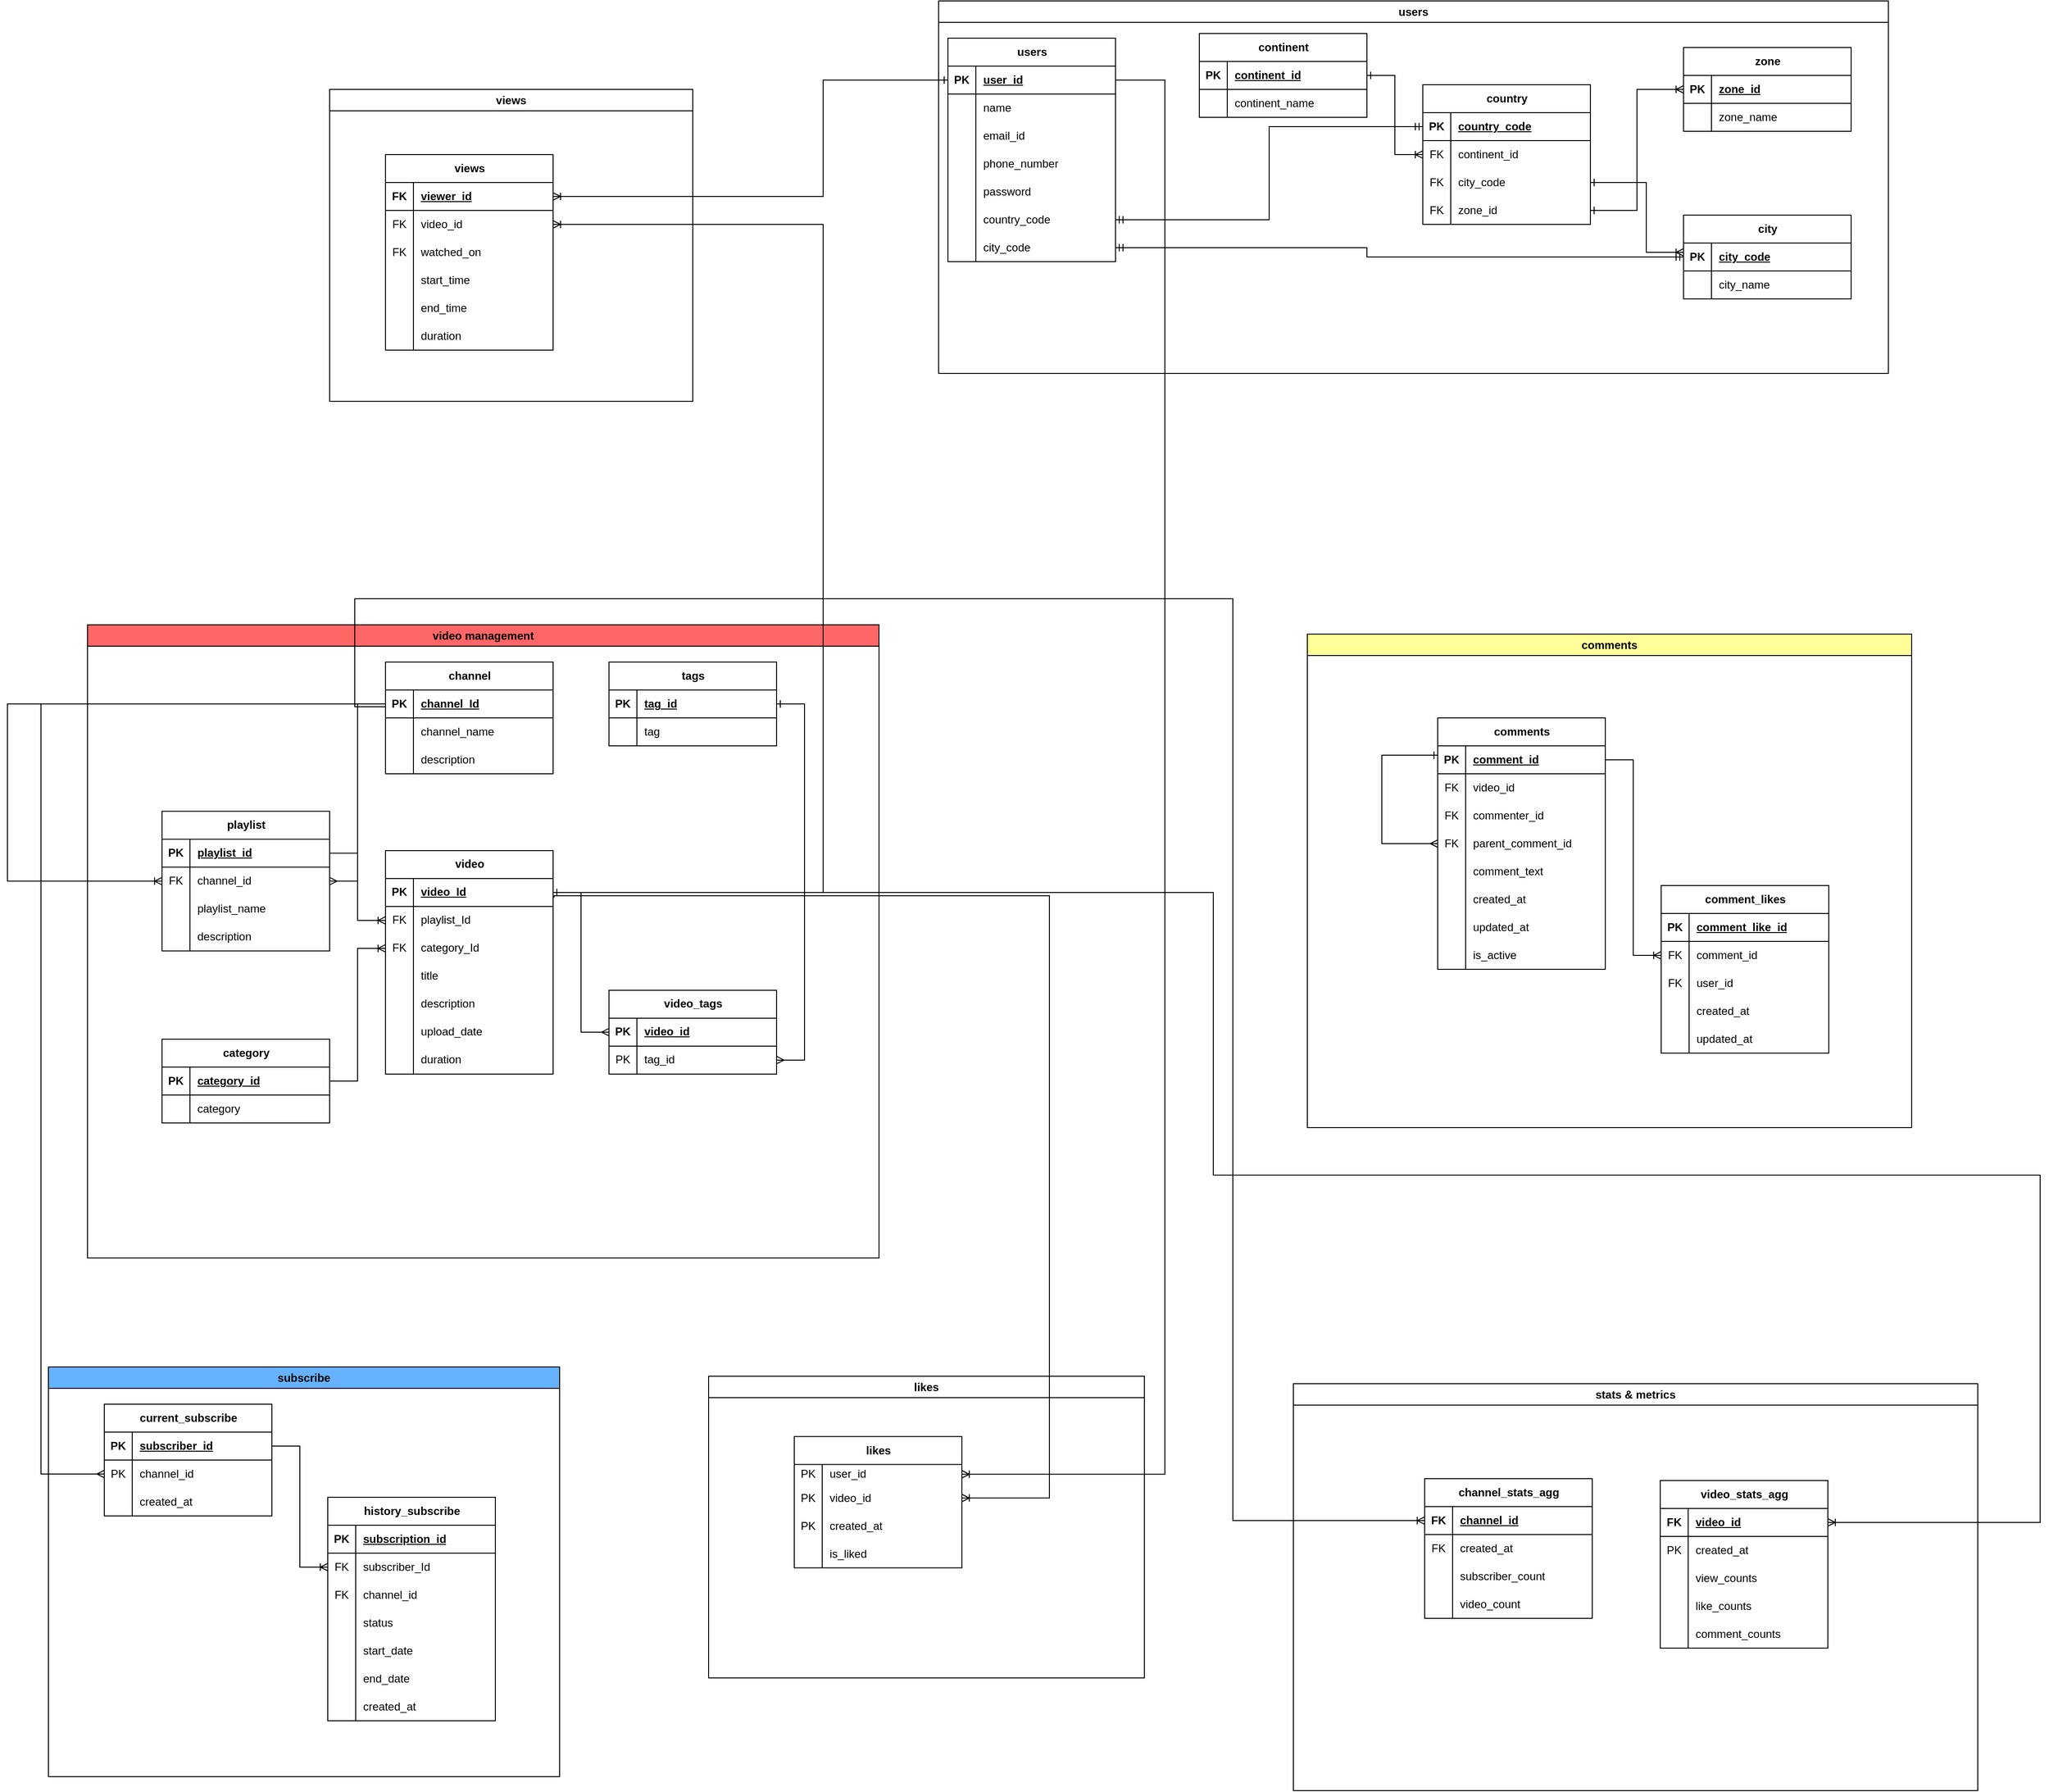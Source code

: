 <mxfile version="28.2.5">
  <diagram name="Page-1" id="0gtx0wH6A1KRYzqRymU1">
    <mxGraphModel dx="2884" dy="2020" grid="0" gridSize="10" guides="1" tooltips="1" connect="1" arrows="1" fold="1" page="1" pageScale="1" pageWidth="850" pageHeight="1100" math="0" shadow="0">
      <root>
        <mxCell id="0" />
        <mxCell id="1" parent="0" />
        <mxCell id="1hur_KKH2j2VWBj6000m-27" value="video management" style="swimlane;whiteSpace=wrap;html=1;labelBackgroundColor=none;fillColor=#FF6666;" parent="1" vertex="1">
          <mxGeometry x="-190" y="-40" width="850" height="680" as="geometry">
            <mxRectangle y="-40" width="140" height="30" as="alternateBounds" />
          </mxGeometry>
        </mxCell>
        <mxCell id="YeH6bZOERxkkqgcWOMMz-1" value="" style="group" parent="1hur_KKH2j2VWBj6000m-27" vertex="1" connectable="0">
          <mxGeometry x="80" y="40" width="670" height="599" as="geometry" />
        </mxCell>
        <mxCell id="1hur_KKH2j2VWBj6000m-14" value="channel" style="shape=table;startSize=30;container=1;collapsible=1;childLayout=tableLayout;fixedRows=1;rowLines=0;fontStyle=1;align=center;resizeLast=1;html=1;" parent="YeH6bZOERxkkqgcWOMMz-1" vertex="1">
          <mxGeometry x="240" width="180" height="120" as="geometry" />
        </mxCell>
        <mxCell id="1hur_KKH2j2VWBj6000m-15" value="" style="shape=tableRow;horizontal=0;startSize=0;swimlaneHead=0;swimlaneBody=0;fillColor=none;collapsible=0;dropTarget=0;points=[[0,0.5],[1,0.5]];portConstraint=eastwest;top=0;left=0;right=0;bottom=1;" parent="1hur_KKH2j2VWBj6000m-14" vertex="1">
          <mxGeometry y="30" width="180" height="30" as="geometry" />
        </mxCell>
        <mxCell id="1hur_KKH2j2VWBj6000m-16" value="PK" style="shape=partialRectangle;connectable=0;fillColor=none;top=0;left=0;bottom=0;right=0;fontStyle=1;overflow=hidden;whiteSpace=wrap;html=1;" parent="1hur_KKH2j2VWBj6000m-15" vertex="1">
          <mxGeometry width="30" height="30" as="geometry">
            <mxRectangle width="30" height="30" as="alternateBounds" />
          </mxGeometry>
        </mxCell>
        <mxCell id="1hur_KKH2j2VWBj6000m-17" value="channel_Id" style="shape=partialRectangle;connectable=0;fillColor=none;top=0;left=0;bottom=0;right=0;align=left;spacingLeft=6;fontStyle=5;overflow=hidden;whiteSpace=wrap;html=1;" parent="1hur_KKH2j2VWBj6000m-15" vertex="1">
          <mxGeometry x="30" width="150" height="30" as="geometry">
            <mxRectangle width="150" height="30" as="alternateBounds" />
          </mxGeometry>
        </mxCell>
        <mxCell id="1hur_KKH2j2VWBj6000m-18" value="" style="shape=tableRow;horizontal=0;startSize=0;swimlaneHead=0;swimlaneBody=0;fillColor=none;collapsible=0;dropTarget=0;points=[[0,0.5],[1,0.5]];portConstraint=eastwest;top=0;left=0;right=0;bottom=0;" parent="1hur_KKH2j2VWBj6000m-14" vertex="1">
          <mxGeometry y="60" width="180" height="30" as="geometry" />
        </mxCell>
        <mxCell id="1hur_KKH2j2VWBj6000m-19" value="" style="shape=partialRectangle;connectable=0;fillColor=none;top=0;left=0;bottom=0;right=0;editable=1;overflow=hidden;whiteSpace=wrap;html=1;" parent="1hur_KKH2j2VWBj6000m-18" vertex="1">
          <mxGeometry width="30" height="30" as="geometry">
            <mxRectangle width="30" height="30" as="alternateBounds" />
          </mxGeometry>
        </mxCell>
        <mxCell id="1hur_KKH2j2VWBj6000m-20" value="channel_name" style="shape=partialRectangle;connectable=0;fillColor=none;top=0;left=0;bottom=0;right=0;align=left;spacingLeft=6;overflow=hidden;whiteSpace=wrap;html=1;" parent="1hur_KKH2j2VWBj6000m-18" vertex="1">
          <mxGeometry x="30" width="150" height="30" as="geometry">
            <mxRectangle width="150" height="30" as="alternateBounds" />
          </mxGeometry>
        </mxCell>
        <mxCell id="1hur_KKH2j2VWBj6000m-21" value="" style="shape=tableRow;horizontal=0;startSize=0;swimlaneHead=0;swimlaneBody=0;fillColor=none;collapsible=0;dropTarget=0;points=[[0,0.5],[1,0.5]];portConstraint=eastwest;top=0;left=0;right=0;bottom=0;" parent="1hur_KKH2j2VWBj6000m-14" vertex="1">
          <mxGeometry y="90" width="180" height="30" as="geometry" />
        </mxCell>
        <mxCell id="1hur_KKH2j2VWBj6000m-22" value="" style="shape=partialRectangle;connectable=0;fillColor=none;top=0;left=0;bottom=0;right=0;editable=1;overflow=hidden;whiteSpace=wrap;html=1;" parent="1hur_KKH2j2VWBj6000m-21" vertex="1">
          <mxGeometry width="30" height="30" as="geometry">
            <mxRectangle width="30" height="30" as="alternateBounds" />
          </mxGeometry>
        </mxCell>
        <mxCell id="1hur_KKH2j2VWBj6000m-23" value="description" style="shape=partialRectangle;connectable=0;fillColor=none;top=0;left=0;bottom=0;right=0;align=left;spacingLeft=6;overflow=hidden;whiteSpace=wrap;html=1;" parent="1hur_KKH2j2VWBj6000m-21" vertex="1">
          <mxGeometry x="30" width="150" height="30" as="geometry">
            <mxRectangle width="150" height="30" as="alternateBounds" />
          </mxGeometry>
        </mxCell>
        <mxCell id="lhQq3AUUcxdLZllxRFWP-1" value="video" style="shape=table;startSize=30;container=1;collapsible=1;childLayout=tableLayout;fixedRows=1;rowLines=0;fontStyle=1;align=center;resizeLast=1;html=1;" parent="YeH6bZOERxkkqgcWOMMz-1" vertex="1">
          <mxGeometry x="240" y="202.479" width="180" height="240" as="geometry" />
        </mxCell>
        <mxCell id="lhQq3AUUcxdLZllxRFWP-2" value="" style="shape=tableRow;horizontal=0;startSize=0;swimlaneHead=0;swimlaneBody=0;fillColor=none;collapsible=0;dropTarget=0;points=[[0,0.5],[1,0.5]];portConstraint=eastwest;top=0;left=0;right=0;bottom=1;" parent="lhQq3AUUcxdLZllxRFWP-1" vertex="1">
          <mxGeometry y="30" width="180" height="30" as="geometry" />
        </mxCell>
        <mxCell id="lhQq3AUUcxdLZllxRFWP-3" value="PK" style="shape=partialRectangle;connectable=0;fillColor=none;top=0;left=0;bottom=0;right=0;fontStyle=1;overflow=hidden;whiteSpace=wrap;html=1;" parent="lhQq3AUUcxdLZllxRFWP-2" vertex="1">
          <mxGeometry width="30" height="30" as="geometry">
            <mxRectangle width="30" height="30" as="alternateBounds" />
          </mxGeometry>
        </mxCell>
        <mxCell id="lhQq3AUUcxdLZllxRFWP-4" value="video_Id" style="shape=partialRectangle;connectable=0;fillColor=none;top=0;left=0;bottom=0;right=0;align=left;spacingLeft=6;fontStyle=5;overflow=hidden;whiteSpace=wrap;html=1;" parent="lhQq3AUUcxdLZllxRFWP-2" vertex="1">
          <mxGeometry x="30" width="150" height="30" as="geometry">
            <mxRectangle width="150" height="30" as="alternateBounds" />
          </mxGeometry>
        </mxCell>
        <mxCell id="lhQq3AUUcxdLZllxRFWP-5" value="" style="shape=tableRow;horizontal=0;startSize=0;swimlaneHead=0;swimlaneBody=0;fillColor=none;collapsible=0;dropTarget=0;points=[[0,0.5],[1,0.5]];portConstraint=eastwest;top=0;left=0;right=0;bottom=0;" parent="lhQq3AUUcxdLZllxRFWP-1" vertex="1">
          <mxGeometry y="60" width="180" height="30" as="geometry" />
        </mxCell>
        <mxCell id="lhQq3AUUcxdLZllxRFWP-6" value="FK" style="shape=partialRectangle;connectable=0;fillColor=none;top=0;left=0;bottom=0;right=0;editable=1;overflow=hidden;whiteSpace=wrap;html=1;" parent="lhQq3AUUcxdLZllxRFWP-5" vertex="1">
          <mxGeometry width="30" height="30" as="geometry">
            <mxRectangle width="30" height="30" as="alternateBounds" />
          </mxGeometry>
        </mxCell>
        <mxCell id="lhQq3AUUcxdLZllxRFWP-7" value="playlist_Id" style="shape=partialRectangle;connectable=0;fillColor=none;top=0;left=0;bottom=0;right=0;align=left;spacingLeft=6;overflow=hidden;whiteSpace=wrap;html=1;" parent="lhQq3AUUcxdLZllxRFWP-5" vertex="1">
          <mxGeometry x="30" width="150" height="30" as="geometry">
            <mxRectangle width="150" height="30" as="alternateBounds" />
          </mxGeometry>
        </mxCell>
        <mxCell id="lhQq3AUUcxdLZllxRFWP-8" value="" style="shape=tableRow;horizontal=0;startSize=0;swimlaneHead=0;swimlaneBody=0;fillColor=none;collapsible=0;dropTarget=0;points=[[0,0.5],[1,0.5]];portConstraint=eastwest;top=0;left=0;right=0;bottom=0;" parent="lhQq3AUUcxdLZllxRFWP-1" vertex="1">
          <mxGeometry y="90" width="180" height="30" as="geometry" />
        </mxCell>
        <mxCell id="lhQq3AUUcxdLZllxRFWP-9" value="FK" style="shape=partialRectangle;connectable=0;fillColor=none;top=0;left=0;bottom=0;right=0;editable=1;overflow=hidden;whiteSpace=wrap;html=1;" parent="lhQq3AUUcxdLZllxRFWP-8" vertex="1">
          <mxGeometry width="30" height="30" as="geometry">
            <mxRectangle width="30" height="30" as="alternateBounds" />
          </mxGeometry>
        </mxCell>
        <mxCell id="lhQq3AUUcxdLZllxRFWP-10" value="category_Id" style="shape=partialRectangle;connectable=0;fillColor=none;top=0;left=0;bottom=0;right=0;align=left;spacingLeft=6;overflow=hidden;whiteSpace=wrap;html=1;" parent="lhQq3AUUcxdLZllxRFWP-8" vertex="1">
          <mxGeometry x="30" width="150" height="30" as="geometry">
            <mxRectangle width="150" height="30" as="alternateBounds" />
          </mxGeometry>
        </mxCell>
        <mxCell id="lhQq3AUUcxdLZllxRFWP-14" value="" style="shape=tableRow;horizontal=0;startSize=0;swimlaneHead=0;swimlaneBody=0;fillColor=none;collapsible=0;dropTarget=0;points=[[0,0.5],[1,0.5]];portConstraint=eastwest;top=0;left=0;right=0;bottom=0;" parent="lhQq3AUUcxdLZllxRFWP-1" vertex="1">
          <mxGeometry y="120" width="180" height="30" as="geometry" />
        </mxCell>
        <mxCell id="lhQq3AUUcxdLZllxRFWP-15" value="" style="shape=partialRectangle;connectable=0;fillColor=none;top=0;left=0;bottom=0;right=0;editable=1;overflow=hidden;whiteSpace=wrap;html=1;" parent="lhQq3AUUcxdLZllxRFWP-14" vertex="1">
          <mxGeometry width="30" height="30" as="geometry">
            <mxRectangle width="30" height="30" as="alternateBounds" />
          </mxGeometry>
        </mxCell>
        <mxCell id="lhQq3AUUcxdLZllxRFWP-16" value="title" style="shape=partialRectangle;connectable=0;fillColor=none;top=0;left=0;bottom=0;right=0;align=left;spacingLeft=6;overflow=hidden;whiteSpace=wrap;html=1;" parent="lhQq3AUUcxdLZllxRFWP-14" vertex="1">
          <mxGeometry x="30" width="150" height="30" as="geometry">
            <mxRectangle width="150" height="30" as="alternateBounds" />
          </mxGeometry>
        </mxCell>
        <mxCell id="lhQq3AUUcxdLZllxRFWP-17" value="" style="shape=tableRow;horizontal=0;startSize=0;swimlaneHead=0;swimlaneBody=0;fillColor=none;collapsible=0;dropTarget=0;points=[[0,0.5],[1,0.5]];portConstraint=eastwest;top=0;left=0;right=0;bottom=0;" parent="lhQq3AUUcxdLZllxRFWP-1" vertex="1">
          <mxGeometry y="150" width="180" height="30" as="geometry" />
        </mxCell>
        <mxCell id="lhQq3AUUcxdLZllxRFWP-18" value="" style="shape=partialRectangle;connectable=0;fillColor=none;top=0;left=0;bottom=0;right=0;editable=1;overflow=hidden;whiteSpace=wrap;html=1;" parent="lhQq3AUUcxdLZllxRFWP-17" vertex="1">
          <mxGeometry width="30" height="30" as="geometry">
            <mxRectangle width="30" height="30" as="alternateBounds" />
          </mxGeometry>
        </mxCell>
        <mxCell id="lhQq3AUUcxdLZllxRFWP-19" value="description" style="shape=partialRectangle;connectable=0;fillColor=none;top=0;left=0;bottom=0;right=0;align=left;spacingLeft=6;overflow=hidden;whiteSpace=wrap;html=1;" parent="lhQq3AUUcxdLZllxRFWP-17" vertex="1">
          <mxGeometry x="30" width="150" height="30" as="geometry">
            <mxRectangle width="150" height="30" as="alternateBounds" />
          </mxGeometry>
        </mxCell>
        <mxCell id="lhQq3AUUcxdLZllxRFWP-20" value="" style="shape=tableRow;horizontal=0;startSize=0;swimlaneHead=0;swimlaneBody=0;fillColor=none;collapsible=0;dropTarget=0;points=[[0,0.5],[1,0.5]];portConstraint=eastwest;top=0;left=0;right=0;bottom=0;" parent="lhQq3AUUcxdLZllxRFWP-1" vertex="1">
          <mxGeometry y="180" width="180" height="30" as="geometry" />
        </mxCell>
        <mxCell id="lhQq3AUUcxdLZllxRFWP-21" value="" style="shape=partialRectangle;connectable=0;fillColor=none;top=0;left=0;bottom=0;right=0;editable=1;overflow=hidden;whiteSpace=wrap;html=1;" parent="lhQq3AUUcxdLZllxRFWP-20" vertex="1">
          <mxGeometry width="30" height="30" as="geometry">
            <mxRectangle width="30" height="30" as="alternateBounds" />
          </mxGeometry>
        </mxCell>
        <mxCell id="lhQq3AUUcxdLZllxRFWP-22" value="upload_date" style="shape=partialRectangle;connectable=0;fillColor=none;top=0;left=0;bottom=0;right=0;align=left;spacingLeft=6;overflow=hidden;whiteSpace=wrap;html=1;" parent="lhQq3AUUcxdLZllxRFWP-20" vertex="1">
          <mxGeometry x="30" width="150" height="30" as="geometry">
            <mxRectangle width="150" height="30" as="alternateBounds" />
          </mxGeometry>
        </mxCell>
        <mxCell id="lhQq3AUUcxdLZllxRFWP-23" value="" style="shape=tableRow;horizontal=0;startSize=0;swimlaneHead=0;swimlaneBody=0;fillColor=none;collapsible=0;dropTarget=0;points=[[0,0.5],[1,0.5]];portConstraint=eastwest;top=0;left=0;right=0;bottom=0;" parent="lhQq3AUUcxdLZllxRFWP-1" vertex="1">
          <mxGeometry y="210" width="180" height="30" as="geometry" />
        </mxCell>
        <mxCell id="lhQq3AUUcxdLZllxRFWP-24" value="" style="shape=partialRectangle;connectable=0;fillColor=none;top=0;left=0;bottom=0;right=0;editable=1;overflow=hidden;whiteSpace=wrap;html=1;" parent="lhQq3AUUcxdLZllxRFWP-23" vertex="1">
          <mxGeometry width="30" height="30" as="geometry">
            <mxRectangle width="30" height="30" as="alternateBounds" />
          </mxGeometry>
        </mxCell>
        <mxCell id="lhQq3AUUcxdLZllxRFWP-25" value="duration" style="shape=partialRectangle;connectable=0;fillColor=none;top=0;left=0;bottom=0;right=0;align=left;spacingLeft=6;overflow=hidden;whiteSpace=wrap;html=1;" parent="lhQq3AUUcxdLZllxRFWP-23" vertex="1">
          <mxGeometry x="30" width="150" height="30" as="geometry">
            <mxRectangle width="150" height="30" as="alternateBounds" />
          </mxGeometry>
        </mxCell>
        <mxCell id="lhQq3AUUcxdLZllxRFWP-26" value="playlist" style="shape=table;startSize=30;container=1;collapsible=1;childLayout=tableLayout;fixedRows=1;rowLines=0;fontStyle=1;align=center;resizeLast=1;html=1;" parent="YeH6bZOERxkkqgcWOMMz-1" vertex="1">
          <mxGeometry y="160.296" width="180" height="150" as="geometry" />
        </mxCell>
        <mxCell id="lhQq3AUUcxdLZllxRFWP-27" value="" style="shape=tableRow;horizontal=0;startSize=0;swimlaneHead=0;swimlaneBody=0;fillColor=none;collapsible=0;dropTarget=0;points=[[0,0.5],[1,0.5]];portConstraint=eastwest;top=0;left=0;right=0;bottom=1;" parent="lhQq3AUUcxdLZllxRFWP-26" vertex="1">
          <mxGeometry y="30" width="180" height="30" as="geometry" />
        </mxCell>
        <mxCell id="lhQq3AUUcxdLZllxRFWP-28" value="PK" style="shape=partialRectangle;connectable=0;fillColor=none;top=0;left=0;bottom=0;right=0;fontStyle=1;overflow=hidden;whiteSpace=wrap;html=1;" parent="lhQq3AUUcxdLZllxRFWP-27" vertex="1">
          <mxGeometry width="30" height="30" as="geometry">
            <mxRectangle width="30" height="30" as="alternateBounds" />
          </mxGeometry>
        </mxCell>
        <mxCell id="lhQq3AUUcxdLZllxRFWP-29" value="playlist_id" style="shape=partialRectangle;connectable=0;fillColor=none;top=0;left=0;bottom=0;right=0;align=left;spacingLeft=6;fontStyle=5;overflow=hidden;whiteSpace=wrap;html=1;" parent="lhQq3AUUcxdLZllxRFWP-27" vertex="1">
          <mxGeometry x="30" width="150" height="30" as="geometry">
            <mxRectangle width="150" height="30" as="alternateBounds" />
          </mxGeometry>
        </mxCell>
        <mxCell id="lhQq3AUUcxdLZllxRFWP-30" value="" style="shape=tableRow;horizontal=0;startSize=0;swimlaneHead=0;swimlaneBody=0;fillColor=none;collapsible=0;dropTarget=0;points=[[0,0.5],[1,0.5]];portConstraint=eastwest;top=0;left=0;right=0;bottom=0;" parent="lhQq3AUUcxdLZllxRFWP-26" vertex="1">
          <mxGeometry y="60" width="180" height="30" as="geometry" />
        </mxCell>
        <mxCell id="lhQq3AUUcxdLZllxRFWP-31" value="FK" style="shape=partialRectangle;connectable=0;fillColor=none;top=0;left=0;bottom=0;right=0;editable=1;overflow=hidden;whiteSpace=wrap;html=1;" parent="lhQq3AUUcxdLZllxRFWP-30" vertex="1">
          <mxGeometry width="30" height="30" as="geometry">
            <mxRectangle width="30" height="30" as="alternateBounds" />
          </mxGeometry>
        </mxCell>
        <mxCell id="lhQq3AUUcxdLZllxRFWP-32" value="channel_id" style="shape=partialRectangle;connectable=0;fillColor=none;top=0;left=0;bottom=0;right=0;align=left;spacingLeft=6;overflow=hidden;whiteSpace=wrap;html=1;" parent="lhQq3AUUcxdLZllxRFWP-30" vertex="1">
          <mxGeometry x="30" width="150" height="30" as="geometry">
            <mxRectangle width="150" height="30" as="alternateBounds" />
          </mxGeometry>
        </mxCell>
        <mxCell id="lhQq3AUUcxdLZllxRFWP-33" value="" style="shape=tableRow;horizontal=0;startSize=0;swimlaneHead=0;swimlaneBody=0;fillColor=none;collapsible=0;dropTarget=0;points=[[0,0.5],[1,0.5]];portConstraint=eastwest;top=0;left=0;right=0;bottom=0;" parent="lhQq3AUUcxdLZllxRFWP-26" vertex="1">
          <mxGeometry y="90" width="180" height="30" as="geometry" />
        </mxCell>
        <mxCell id="lhQq3AUUcxdLZllxRFWP-34" value="" style="shape=partialRectangle;connectable=0;fillColor=none;top=0;left=0;bottom=0;right=0;editable=1;overflow=hidden;whiteSpace=wrap;html=1;" parent="lhQq3AUUcxdLZllxRFWP-33" vertex="1">
          <mxGeometry width="30" height="30" as="geometry">
            <mxRectangle width="30" height="30" as="alternateBounds" />
          </mxGeometry>
        </mxCell>
        <mxCell id="lhQq3AUUcxdLZllxRFWP-35" value="playlist_name" style="shape=partialRectangle;connectable=0;fillColor=none;top=0;left=0;bottom=0;right=0;align=left;spacingLeft=6;overflow=hidden;whiteSpace=wrap;html=1;" parent="lhQq3AUUcxdLZllxRFWP-33" vertex="1">
          <mxGeometry x="30" width="150" height="30" as="geometry">
            <mxRectangle width="150" height="30" as="alternateBounds" />
          </mxGeometry>
        </mxCell>
        <mxCell id="lhQq3AUUcxdLZllxRFWP-36" value="" style="shape=tableRow;horizontal=0;startSize=0;swimlaneHead=0;swimlaneBody=0;fillColor=none;collapsible=0;dropTarget=0;points=[[0,0.5],[1,0.5]];portConstraint=eastwest;top=0;left=0;right=0;bottom=0;" parent="lhQq3AUUcxdLZllxRFWP-26" vertex="1">
          <mxGeometry y="120" width="180" height="30" as="geometry" />
        </mxCell>
        <mxCell id="lhQq3AUUcxdLZllxRFWP-37" value="" style="shape=partialRectangle;connectable=0;fillColor=none;top=0;left=0;bottom=0;right=0;editable=1;overflow=hidden;whiteSpace=wrap;html=1;" parent="lhQq3AUUcxdLZllxRFWP-36" vertex="1">
          <mxGeometry width="30" height="30" as="geometry">
            <mxRectangle width="30" height="30" as="alternateBounds" />
          </mxGeometry>
        </mxCell>
        <mxCell id="lhQq3AUUcxdLZllxRFWP-38" value="description" style="shape=partialRectangle;connectable=0;fillColor=none;top=0;left=0;bottom=0;right=0;align=left;spacingLeft=6;overflow=hidden;whiteSpace=wrap;html=1;" parent="lhQq3AUUcxdLZllxRFWP-36" vertex="1">
          <mxGeometry x="30" width="150" height="30" as="geometry">
            <mxRectangle width="150" height="30" as="alternateBounds" />
          </mxGeometry>
        </mxCell>
        <mxCell id="TTETuXsev2hV0LMmhibe-1" value="category" style="shape=table;startSize=30;container=1;collapsible=1;childLayout=tableLayout;fixedRows=1;rowLines=0;fontStyle=1;align=center;resizeLast=1;html=1;" parent="YeH6bZOERxkkqgcWOMMz-1" vertex="1">
          <mxGeometry y="404.958" width="180" height="90" as="geometry" />
        </mxCell>
        <mxCell id="TTETuXsev2hV0LMmhibe-2" value="" style="shape=tableRow;horizontal=0;startSize=0;swimlaneHead=0;swimlaneBody=0;fillColor=none;collapsible=0;dropTarget=0;points=[[0,0.5],[1,0.5]];portConstraint=eastwest;top=0;left=0;right=0;bottom=1;" parent="TTETuXsev2hV0LMmhibe-1" vertex="1">
          <mxGeometry y="30" width="180" height="30" as="geometry" />
        </mxCell>
        <mxCell id="TTETuXsev2hV0LMmhibe-3" value="PK" style="shape=partialRectangle;connectable=0;fillColor=none;top=0;left=0;bottom=0;right=0;fontStyle=1;overflow=hidden;whiteSpace=wrap;html=1;" parent="TTETuXsev2hV0LMmhibe-2" vertex="1">
          <mxGeometry width="30" height="30" as="geometry">
            <mxRectangle width="30" height="30" as="alternateBounds" />
          </mxGeometry>
        </mxCell>
        <mxCell id="TTETuXsev2hV0LMmhibe-4" value="category_id" style="shape=partialRectangle;connectable=0;fillColor=none;top=0;left=0;bottom=0;right=0;align=left;spacingLeft=6;fontStyle=5;overflow=hidden;whiteSpace=wrap;html=1;" parent="TTETuXsev2hV0LMmhibe-2" vertex="1">
          <mxGeometry x="30" width="150" height="30" as="geometry">
            <mxRectangle width="150" height="30" as="alternateBounds" />
          </mxGeometry>
        </mxCell>
        <mxCell id="TTETuXsev2hV0LMmhibe-5" value="" style="shape=tableRow;horizontal=0;startSize=0;swimlaneHead=0;swimlaneBody=0;fillColor=none;collapsible=0;dropTarget=0;points=[[0,0.5],[1,0.5]];portConstraint=eastwest;top=0;left=0;right=0;bottom=0;" parent="TTETuXsev2hV0LMmhibe-1" vertex="1">
          <mxGeometry y="60" width="180" height="30" as="geometry" />
        </mxCell>
        <mxCell id="TTETuXsev2hV0LMmhibe-6" value="" style="shape=partialRectangle;connectable=0;fillColor=none;top=0;left=0;bottom=0;right=0;editable=1;overflow=hidden;whiteSpace=wrap;html=1;" parent="TTETuXsev2hV0LMmhibe-5" vertex="1">
          <mxGeometry width="30" height="30" as="geometry">
            <mxRectangle width="30" height="30" as="alternateBounds" />
          </mxGeometry>
        </mxCell>
        <mxCell id="TTETuXsev2hV0LMmhibe-7" value="category" style="shape=partialRectangle;connectable=0;fillColor=none;top=0;left=0;bottom=0;right=0;align=left;spacingLeft=6;overflow=hidden;whiteSpace=wrap;html=1;" parent="TTETuXsev2hV0LMmhibe-5" vertex="1">
          <mxGeometry x="30" width="150" height="30" as="geometry">
            <mxRectangle width="150" height="30" as="alternateBounds" />
          </mxGeometry>
        </mxCell>
        <mxCell id="TTETuXsev2hV0LMmhibe-14" value="tags" style="shape=table;startSize=30;container=1;collapsible=1;childLayout=tableLayout;fixedRows=1;rowLines=0;fontStyle=1;align=center;resizeLast=1;html=1;" parent="YeH6bZOERxkkqgcWOMMz-1" vertex="1">
          <mxGeometry x="480" width="180" height="90" as="geometry" />
        </mxCell>
        <mxCell id="TTETuXsev2hV0LMmhibe-15" value="" style="shape=tableRow;horizontal=0;startSize=0;swimlaneHead=0;swimlaneBody=0;fillColor=none;collapsible=0;dropTarget=0;points=[[0,0.5],[1,0.5]];portConstraint=eastwest;top=0;left=0;right=0;bottom=1;" parent="TTETuXsev2hV0LMmhibe-14" vertex="1">
          <mxGeometry y="30" width="180" height="30" as="geometry" />
        </mxCell>
        <mxCell id="TTETuXsev2hV0LMmhibe-16" value="PK" style="shape=partialRectangle;connectable=0;fillColor=none;top=0;left=0;bottom=0;right=0;fontStyle=1;overflow=hidden;whiteSpace=wrap;html=1;" parent="TTETuXsev2hV0LMmhibe-15" vertex="1">
          <mxGeometry width="30" height="30" as="geometry">
            <mxRectangle width="30" height="30" as="alternateBounds" />
          </mxGeometry>
        </mxCell>
        <mxCell id="TTETuXsev2hV0LMmhibe-17" value="tag_id" style="shape=partialRectangle;connectable=0;fillColor=none;top=0;left=0;bottom=0;right=0;align=left;spacingLeft=6;fontStyle=5;overflow=hidden;whiteSpace=wrap;html=1;" parent="TTETuXsev2hV0LMmhibe-15" vertex="1">
          <mxGeometry x="30" width="150" height="30" as="geometry">
            <mxRectangle width="150" height="30" as="alternateBounds" />
          </mxGeometry>
        </mxCell>
        <mxCell id="TTETuXsev2hV0LMmhibe-18" value="" style="shape=tableRow;horizontal=0;startSize=0;swimlaneHead=0;swimlaneBody=0;fillColor=none;collapsible=0;dropTarget=0;points=[[0,0.5],[1,0.5]];portConstraint=eastwest;top=0;left=0;right=0;bottom=0;" parent="TTETuXsev2hV0LMmhibe-14" vertex="1">
          <mxGeometry y="60" width="180" height="30" as="geometry" />
        </mxCell>
        <mxCell id="TTETuXsev2hV0LMmhibe-19" value="" style="shape=partialRectangle;connectable=0;fillColor=none;top=0;left=0;bottom=0;right=0;editable=1;overflow=hidden;whiteSpace=wrap;html=1;" parent="TTETuXsev2hV0LMmhibe-18" vertex="1">
          <mxGeometry width="30" height="30" as="geometry">
            <mxRectangle width="30" height="30" as="alternateBounds" />
          </mxGeometry>
        </mxCell>
        <mxCell id="TTETuXsev2hV0LMmhibe-20" value="tag" style="shape=partialRectangle;connectable=0;fillColor=none;top=0;left=0;bottom=0;right=0;align=left;spacingLeft=6;overflow=hidden;whiteSpace=wrap;html=1;" parent="TTETuXsev2hV0LMmhibe-18" vertex="1">
          <mxGeometry x="30" width="150" height="30" as="geometry">
            <mxRectangle width="150" height="30" as="alternateBounds" />
          </mxGeometry>
        </mxCell>
        <mxCell id="TTETuXsev2hV0LMmhibe-27" value="video_tags" style="shape=table;startSize=30;container=1;collapsible=1;childLayout=tableLayout;fixedRows=1;rowLines=0;fontStyle=1;align=center;resizeLast=1;html=1;" parent="YeH6bZOERxkkqgcWOMMz-1" vertex="1">
          <mxGeometry x="480" y="352.475" width="180" height="90" as="geometry" />
        </mxCell>
        <mxCell id="TTETuXsev2hV0LMmhibe-28" value="" style="shape=tableRow;horizontal=0;startSize=0;swimlaneHead=0;swimlaneBody=0;fillColor=none;collapsible=0;dropTarget=0;points=[[0,0.5],[1,0.5]];portConstraint=eastwest;top=0;left=0;right=0;bottom=1;" parent="TTETuXsev2hV0LMmhibe-27" vertex="1">
          <mxGeometry y="30" width="180" height="30" as="geometry" />
        </mxCell>
        <mxCell id="TTETuXsev2hV0LMmhibe-29" value="PK" style="shape=partialRectangle;connectable=0;fillColor=none;top=0;left=0;bottom=0;right=0;fontStyle=1;overflow=hidden;whiteSpace=wrap;html=1;" parent="TTETuXsev2hV0LMmhibe-28" vertex="1">
          <mxGeometry width="30" height="30" as="geometry">
            <mxRectangle width="30" height="30" as="alternateBounds" />
          </mxGeometry>
        </mxCell>
        <mxCell id="TTETuXsev2hV0LMmhibe-30" value="video_id" style="shape=partialRectangle;connectable=0;fillColor=none;top=0;left=0;bottom=0;right=0;align=left;spacingLeft=6;fontStyle=5;overflow=hidden;whiteSpace=wrap;html=1;" parent="TTETuXsev2hV0LMmhibe-28" vertex="1">
          <mxGeometry x="30" width="150" height="30" as="geometry">
            <mxRectangle width="150" height="30" as="alternateBounds" />
          </mxGeometry>
        </mxCell>
        <mxCell id="TTETuXsev2hV0LMmhibe-31" value="" style="shape=tableRow;horizontal=0;startSize=0;swimlaneHead=0;swimlaneBody=0;fillColor=none;collapsible=0;dropTarget=0;points=[[0,0.5],[1,0.5]];portConstraint=eastwest;top=0;left=0;right=0;bottom=0;" parent="TTETuXsev2hV0LMmhibe-27" vertex="1">
          <mxGeometry y="60" width="180" height="30" as="geometry" />
        </mxCell>
        <mxCell id="TTETuXsev2hV0LMmhibe-32" value="PK" style="shape=partialRectangle;connectable=0;fillColor=none;top=0;left=0;bottom=0;right=0;editable=1;overflow=hidden;whiteSpace=wrap;html=1;" parent="TTETuXsev2hV0LMmhibe-31" vertex="1">
          <mxGeometry width="30" height="30" as="geometry">
            <mxRectangle width="30" height="30" as="alternateBounds" />
          </mxGeometry>
        </mxCell>
        <mxCell id="TTETuXsev2hV0LMmhibe-33" value="tag_id" style="shape=partialRectangle;connectable=0;fillColor=none;top=0;left=0;bottom=0;right=0;align=left;spacingLeft=6;overflow=hidden;whiteSpace=wrap;html=1;" parent="TTETuXsev2hV0LMmhibe-31" vertex="1">
          <mxGeometry x="30" width="150" height="30" as="geometry">
            <mxRectangle width="150" height="30" as="alternateBounds" />
          </mxGeometry>
        </mxCell>
        <mxCell id="TTETuXsev2hV0LMmhibe-35" value="" style="edgeStyle=entityRelationEdgeStyle;fontSize=12;html=1;endArrow=ERmany;startArrow=baseDash;rounded=0;exitX=1;exitY=0.5;exitDx=0;exitDy=0;entryX=0;entryY=0.5;entryDx=0;entryDy=0;startFill=0;endFill=0;" parent="YeH6bZOERxkkqgcWOMMz-1" source="lhQq3AUUcxdLZllxRFWP-2" target="TTETuXsev2hV0LMmhibe-28" edge="1">
          <mxGeometry width="100" height="100" relative="1" as="geometry">
            <mxPoint x="400" y="573.69" as="sourcePoint" />
            <mxPoint x="500" y="514.634" as="targetPoint" />
          </mxGeometry>
        </mxCell>
        <mxCell id="7l_gfURbW6u5mvJthgQf-1" value="" style="edgeStyle=entityRelationEdgeStyle;fontSize=12;html=1;endArrow=ERoneToMany;rounded=0;exitX=1;exitY=0.5;exitDx=0;exitDy=0;entryX=0;entryY=0.5;entryDx=0;entryDy=0;" parent="YeH6bZOERxkkqgcWOMMz-1" source="TTETuXsev2hV0LMmhibe-2" target="lhQq3AUUcxdLZllxRFWP-8" edge="1">
          <mxGeometry width="100" height="100" relative="1" as="geometry">
            <mxPoint x="80" y="548.38" as="sourcePoint" />
            <mxPoint x="180" y="464.014" as="targetPoint" />
          </mxGeometry>
        </mxCell>
        <mxCell id="7l_gfURbW6u5mvJthgQf-8" value="" style="edgeStyle=entityRelationEdgeStyle;fontSize=12;html=1;endArrow=ERoneToMany;rounded=0;entryX=0;entryY=0.5;entryDx=0;entryDy=0;exitX=1;exitY=0.5;exitDx=0;exitDy=0;" parent="YeH6bZOERxkkqgcWOMMz-1" source="lhQq3AUUcxdLZllxRFWP-27" target="lhQq3AUUcxdLZllxRFWP-5" edge="1">
          <mxGeometry width="100" height="100" relative="1" as="geometry">
            <mxPoint x="140" y="194.042" as="sourcePoint" />
            <mxPoint x="190" y="472.451" as="targetPoint" />
          </mxGeometry>
        </mxCell>
        <mxCell id="7l_gfURbW6u5mvJthgQf-9" value="" style="edgeStyle=entityRelationEdgeStyle;fontSize=12;html=1;endArrow=ERmany;rounded=0;entryX=1;entryY=0.5;entryDx=0;entryDy=0;endFill=0;exitX=0;exitY=0.5;exitDx=0;exitDy=0;startArrow=baseDash;startFill=0;" parent="YeH6bZOERxkkqgcWOMMz-1" source="1hur_KKH2j2VWBj6000m-15" target="lhQq3AUUcxdLZllxRFWP-30" edge="1">
          <mxGeometry width="100" height="100" relative="1" as="geometry">
            <mxPoint x="230" y="8.437" as="sourcePoint" />
            <mxPoint x="230" y="261.535" as="targetPoint" />
          </mxGeometry>
        </mxCell>
        <mxCell id="7l_gfURbW6u5mvJthgQf-10" value="" style="edgeStyle=entityRelationEdgeStyle;fontSize=12;html=1;endArrow=ERone;rounded=0;entryX=1;entryY=0.5;entryDx=0;entryDy=0;exitX=1;exitY=0.5;exitDx=0;exitDy=0;startArrow=ERmany;startFill=0;endFill=0;" parent="YeH6bZOERxkkqgcWOMMz-1" source="TTETuXsev2hV0LMmhibe-31" target="TTETuXsev2hV0LMmhibe-15" edge="1">
          <mxGeometry width="100" height="100" relative="1" as="geometry">
            <mxPoint x="660" y="371.211" as="sourcePoint" />
            <mxPoint x="720" y="118.113" as="targetPoint" />
            <Array as="points">
              <mxPoint x="660" y="286.845" />
              <mxPoint x="705" y="238" />
              <mxPoint x="670" y="261.535" />
            </Array>
          </mxGeometry>
        </mxCell>
        <mxCell id="KLUfJc9OXfl5xvbcDYjY-22" value="" style="edgeStyle=orthogonalEdgeStyle;fontSize=12;html=1;endArrow=ERoneToMany;rounded=0;entryX=0;entryY=0.5;entryDx=0;entryDy=0;" edge="1" parent="YeH6bZOERxkkqgcWOMMz-1" source="1hur_KKH2j2VWBj6000m-15" target="lhQq3AUUcxdLZllxRFWP-30">
          <mxGeometry width="100" height="100" relative="1" as="geometry">
            <mxPoint x="-173" y="29" as="sourcePoint" />
            <mxPoint x="-156" y="235" as="targetPoint" />
            <Array as="points">
              <mxPoint x="-166" y="45" />
              <mxPoint x="-166" y="235" />
            </Array>
          </mxGeometry>
        </mxCell>
        <mxCell id="YeH6bZOERxkkqgcWOMMz-2" value="comments" style="swimlane;whiteSpace=wrap;html=1;fillColor=#FFFF99;" parent="1" vertex="1">
          <mxGeometry x="1120" y="-30" width="649" height="530" as="geometry">
            <mxRectangle x="1120" y="-30" width="100" height="30" as="alternateBounds" />
          </mxGeometry>
        </mxCell>
        <mxCell id="YeH6bZOERxkkqgcWOMMz-225" value="" style="group" parent="YeH6bZOERxkkqgcWOMMz-2" vertex="1" connectable="0">
          <mxGeometry x="140" y="90" width="420" height="360" as="geometry" />
        </mxCell>
        <mxCell id="YeH6bZOERxkkqgcWOMMz-152" value="comments" style="shape=table;startSize=30;container=1;collapsible=1;childLayout=tableLayout;fixedRows=1;rowLines=0;fontStyle=1;align=center;resizeLast=1;html=1;" parent="YeH6bZOERxkkqgcWOMMz-225" vertex="1">
          <mxGeometry width="180" height="270" as="geometry" />
        </mxCell>
        <mxCell id="YeH6bZOERxkkqgcWOMMz-153" value="" style="shape=tableRow;horizontal=0;startSize=0;swimlaneHead=0;swimlaneBody=0;fillColor=none;collapsible=0;dropTarget=0;points=[[0,0.5],[1,0.5]];portConstraint=eastwest;top=0;left=0;right=0;bottom=1;" parent="YeH6bZOERxkkqgcWOMMz-152" vertex="1">
          <mxGeometry y="30" width="180" height="30" as="geometry" />
        </mxCell>
        <mxCell id="YeH6bZOERxkkqgcWOMMz-154" value="PK" style="shape=partialRectangle;connectable=0;fillColor=none;top=0;left=0;bottom=0;right=0;fontStyle=1;overflow=hidden;whiteSpace=wrap;html=1;" parent="YeH6bZOERxkkqgcWOMMz-153" vertex="1">
          <mxGeometry width="30" height="30" as="geometry">
            <mxRectangle width="30" height="30" as="alternateBounds" />
          </mxGeometry>
        </mxCell>
        <mxCell id="YeH6bZOERxkkqgcWOMMz-155" value="comment_id" style="shape=partialRectangle;connectable=0;fillColor=none;top=0;left=0;bottom=0;right=0;align=left;spacingLeft=6;fontStyle=5;overflow=hidden;whiteSpace=wrap;html=1;" parent="YeH6bZOERxkkqgcWOMMz-153" vertex="1">
          <mxGeometry x="30" width="150" height="30" as="geometry">
            <mxRectangle width="150" height="30" as="alternateBounds" />
          </mxGeometry>
        </mxCell>
        <mxCell id="YeH6bZOERxkkqgcWOMMz-156" value="" style="shape=tableRow;horizontal=0;startSize=0;swimlaneHead=0;swimlaneBody=0;fillColor=none;collapsible=0;dropTarget=0;points=[[0,0.5],[1,0.5]];portConstraint=eastwest;top=0;left=0;right=0;bottom=0;" parent="YeH6bZOERxkkqgcWOMMz-152" vertex="1">
          <mxGeometry y="60" width="180" height="30" as="geometry" />
        </mxCell>
        <mxCell id="YeH6bZOERxkkqgcWOMMz-157" value="FK" style="shape=partialRectangle;connectable=0;fillColor=none;top=0;left=0;bottom=0;right=0;editable=1;overflow=hidden;whiteSpace=wrap;html=1;" parent="YeH6bZOERxkkqgcWOMMz-156" vertex="1">
          <mxGeometry width="30" height="30" as="geometry">
            <mxRectangle width="30" height="30" as="alternateBounds" />
          </mxGeometry>
        </mxCell>
        <mxCell id="YeH6bZOERxkkqgcWOMMz-158" value="video_id" style="shape=partialRectangle;connectable=0;fillColor=none;top=0;left=0;bottom=0;right=0;align=left;spacingLeft=6;overflow=hidden;whiteSpace=wrap;html=1;" parent="YeH6bZOERxkkqgcWOMMz-156" vertex="1">
          <mxGeometry x="30" width="150" height="30" as="geometry">
            <mxRectangle width="150" height="30" as="alternateBounds" />
          </mxGeometry>
        </mxCell>
        <mxCell id="YeH6bZOERxkkqgcWOMMz-159" value="" style="shape=tableRow;horizontal=0;startSize=0;swimlaneHead=0;swimlaneBody=0;fillColor=none;collapsible=0;dropTarget=0;points=[[0,0.5],[1,0.5]];portConstraint=eastwest;top=0;left=0;right=0;bottom=0;" parent="YeH6bZOERxkkqgcWOMMz-152" vertex="1">
          <mxGeometry y="90" width="180" height="30" as="geometry" />
        </mxCell>
        <mxCell id="YeH6bZOERxkkqgcWOMMz-160" value="FK" style="shape=partialRectangle;connectable=0;fillColor=none;top=0;left=0;bottom=0;right=0;editable=1;overflow=hidden;whiteSpace=wrap;html=1;" parent="YeH6bZOERxkkqgcWOMMz-159" vertex="1">
          <mxGeometry width="30" height="30" as="geometry">
            <mxRectangle width="30" height="30" as="alternateBounds" />
          </mxGeometry>
        </mxCell>
        <mxCell id="YeH6bZOERxkkqgcWOMMz-161" value="commenter_id" style="shape=partialRectangle;connectable=0;fillColor=none;top=0;left=0;bottom=0;right=0;align=left;spacingLeft=6;overflow=hidden;whiteSpace=wrap;html=1;" parent="YeH6bZOERxkkqgcWOMMz-159" vertex="1">
          <mxGeometry x="30" width="150" height="30" as="geometry">
            <mxRectangle width="150" height="30" as="alternateBounds" />
          </mxGeometry>
        </mxCell>
        <mxCell id="YeH6bZOERxkkqgcWOMMz-162" value="" style="shape=tableRow;horizontal=0;startSize=0;swimlaneHead=0;swimlaneBody=0;fillColor=none;collapsible=0;dropTarget=0;points=[[0,0.5],[1,0.5]];portConstraint=eastwest;top=0;left=0;right=0;bottom=0;" parent="YeH6bZOERxkkqgcWOMMz-152" vertex="1">
          <mxGeometry y="120" width="180" height="30" as="geometry" />
        </mxCell>
        <mxCell id="YeH6bZOERxkkqgcWOMMz-163" value="FK" style="shape=partialRectangle;connectable=0;fillColor=none;top=0;left=0;bottom=0;right=0;editable=1;overflow=hidden;whiteSpace=wrap;html=1;" parent="YeH6bZOERxkkqgcWOMMz-162" vertex="1">
          <mxGeometry width="30" height="30" as="geometry">
            <mxRectangle width="30" height="30" as="alternateBounds" />
          </mxGeometry>
        </mxCell>
        <mxCell id="YeH6bZOERxkkqgcWOMMz-164" value="parent_comment_id" style="shape=partialRectangle;connectable=0;fillColor=none;top=0;left=0;bottom=0;right=0;align=left;spacingLeft=6;overflow=hidden;whiteSpace=wrap;html=1;" parent="YeH6bZOERxkkqgcWOMMz-162" vertex="1">
          <mxGeometry x="30" width="150" height="30" as="geometry">
            <mxRectangle width="150" height="30" as="alternateBounds" />
          </mxGeometry>
        </mxCell>
        <mxCell id="YeH6bZOERxkkqgcWOMMz-204" value="" style="shape=tableRow;horizontal=0;startSize=0;swimlaneHead=0;swimlaneBody=0;fillColor=none;collapsible=0;dropTarget=0;points=[[0,0.5],[1,0.5]];portConstraint=eastwest;top=0;left=0;right=0;bottom=0;" parent="YeH6bZOERxkkqgcWOMMz-152" vertex="1">
          <mxGeometry y="150" width="180" height="30" as="geometry" />
        </mxCell>
        <mxCell id="YeH6bZOERxkkqgcWOMMz-205" value="" style="shape=partialRectangle;connectable=0;fillColor=none;top=0;left=0;bottom=0;right=0;editable=1;overflow=hidden;whiteSpace=wrap;html=1;" parent="YeH6bZOERxkkqgcWOMMz-204" vertex="1">
          <mxGeometry width="30" height="30" as="geometry">
            <mxRectangle width="30" height="30" as="alternateBounds" />
          </mxGeometry>
        </mxCell>
        <mxCell id="YeH6bZOERxkkqgcWOMMz-206" value="comment_text" style="shape=partialRectangle;connectable=0;fillColor=none;top=0;left=0;bottom=0;right=0;align=left;spacingLeft=6;overflow=hidden;whiteSpace=wrap;html=1;" parent="YeH6bZOERxkkqgcWOMMz-204" vertex="1">
          <mxGeometry x="30" width="150" height="30" as="geometry">
            <mxRectangle width="150" height="30" as="alternateBounds" />
          </mxGeometry>
        </mxCell>
        <mxCell id="YeH6bZOERxkkqgcWOMMz-207" value="" style="shape=tableRow;horizontal=0;startSize=0;swimlaneHead=0;swimlaneBody=0;fillColor=none;collapsible=0;dropTarget=0;points=[[0,0.5],[1,0.5]];portConstraint=eastwest;top=0;left=0;right=0;bottom=0;" parent="YeH6bZOERxkkqgcWOMMz-152" vertex="1">
          <mxGeometry y="180" width="180" height="30" as="geometry" />
        </mxCell>
        <mxCell id="YeH6bZOERxkkqgcWOMMz-208" value="" style="shape=partialRectangle;connectable=0;fillColor=none;top=0;left=0;bottom=0;right=0;editable=1;overflow=hidden;whiteSpace=wrap;html=1;" parent="YeH6bZOERxkkqgcWOMMz-207" vertex="1">
          <mxGeometry width="30" height="30" as="geometry">
            <mxRectangle width="30" height="30" as="alternateBounds" />
          </mxGeometry>
        </mxCell>
        <mxCell id="YeH6bZOERxkkqgcWOMMz-209" value="created_at" style="shape=partialRectangle;connectable=0;fillColor=none;top=0;left=0;bottom=0;right=0;align=left;spacingLeft=6;overflow=hidden;whiteSpace=wrap;html=1;" parent="YeH6bZOERxkkqgcWOMMz-207" vertex="1">
          <mxGeometry x="30" width="150" height="30" as="geometry">
            <mxRectangle width="150" height="30" as="alternateBounds" />
          </mxGeometry>
        </mxCell>
        <mxCell id="YeH6bZOERxkkqgcWOMMz-210" value="" style="shape=tableRow;horizontal=0;startSize=0;swimlaneHead=0;swimlaneBody=0;fillColor=none;collapsible=0;dropTarget=0;points=[[0,0.5],[1,0.5]];portConstraint=eastwest;top=0;left=0;right=0;bottom=0;" parent="YeH6bZOERxkkqgcWOMMz-152" vertex="1">
          <mxGeometry y="210" width="180" height="30" as="geometry" />
        </mxCell>
        <mxCell id="YeH6bZOERxkkqgcWOMMz-211" value="" style="shape=partialRectangle;connectable=0;fillColor=none;top=0;left=0;bottom=0;right=0;editable=1;overflow=hidden;whiteSpace=wrap;html=1;" parent="YeH6bZOERxkkqgcWOMMz-210" vertex="1">
          <mxGeometry width="30" height="30" as="geometry">
            <mxRectangle width="30" height="30" as="alternateBounds" />
          </mxGeometry>
        </mxCell>
        <mxCell id="YeH6bZOERxkkqgcWOMMz-212" value="updated_at" style="shape=partialRectangle;connectable=0;fillColor=none;top=0;left=0;bottom=0;right=0;align=left;spacingLeft=6;overflow=hidden;whiteSpace=wrap;html=1;" parent="YeH6bZOERxkkqgcWOMMz-210" vertex="1">
          <mxGeometry x="30" width="150" height="30" as="geometry">
            <mxRectangle width="150" height="30" as="alternateBounds" />
          </mxGeometry>
        </mxCell>
        <mxCell id="YeH6bZOERxkkqgcWOMMz-213" value="" style="shape=tableRow;horizontal=0;startSize=0;swimlaneHead=0;swimlaneBody=0;fillColor=none;collapsible=0;dropTarget=0;points=[[0,0.5],[1,0.5]];portConstraint=eastwest;top=0;left=0;right=0;bottom=0;" parent="YeH6bZOERxkkqgcWOMMz-152" vertex="1">
          <mxGeometry y="240" width="180" height="30" as="geometry" />
        </mxCell>
        <mxCell id="YeH6bZOERxkkqgcWOMMz-214" value="" style="shape=partialRectangle;connectable=0;fillColor=none;top=0;left=0;bottom=0;right=0;editable=1;overflow=hidden;whiteSpace=wrap;html=1;" parent="YeH6bZOERxkkqgcWOMMz-213" vertex="1">
          <mxGeometry width="30" height="30" as="geometry">
            <mxRectangle width="30" height="30" as="alternateBounds" />
          </mxGeometry>
        </mxCell>
        <mxCell id="YeH6bZOERxkkqgcWOMMz-215" value="is_active" style="shape=partialRectangle;connectable=0;fillColor=none;top=0;left=0;bottom=0;right=0;align=left;spacingLeft=6;overflow=hidden;whiteSpace=wrap;html=1;" parent="YeH6bZOERxkkqgcWOMMz-213" vertex="1">
          <mxGeometry x="30" width="150" height="30" as="geometry">
            <mxRectangle width="150" height="30" as="alternateBounds" />
          </mxGeometry>
        </mxCell>
        <mxCell id="YeH6bZOERxkkqgcWOMMz-224" value="" style="edgeStyle=orthogonalEdgeStyle;fontSize=12;html=1;endArrow=ERone;rounded=0;startArrow=ERmany;startFill=0;endFill=0;exitX=0;exitY=0.5;exitDx=0;exitDy=0;" parent="YeH6bZOERxkkqgcWOMMz-152" source="YeH6bZOERxkkqgcWOMMz-162" target="YeH6bZOERxkkqgcWOMMz-153" edge="1">
          <mxGeometry width="100" height="100" relative="1" as="geometry">
            <mxPoint x="-85" y="140" as="sourcePoint" />
            <mxPoint y="40" as="targetPoint" />
            <Array as="points">
              <mxPoint x="-60" y="135" />
              <mxPoint x="-60" y="40" />
            </Array>
          </mxGeometry>
        </mxCell>
        <mxCell id="YeH6bZOERxkkqgcWOMMz-178" value="comment_likes" style="shape=table;startSize=30;container=1;collapsible=1;childLayout=tableLayout;fixedRows=1;rowLines=0;fontStyle=1;align=center;resizeLast=1;html=1;" parent="YeH6bZOERxkkqgcWOMMz-225" vertex="1">
          <mxGeometry x="240" y="180" width="180" height="180" as="geometry" />
        </mxCell>
        <mxCell id="YeH6bZOERxkkqgcWOMMz-179" value="" style="shape=tableRow;horizontal=0;startSize=0;swimlaneHead=0;swimlaneBody=0;fillColor=none;collapsible=0;dropTarget=0;points=[[0,0.5],[1,0.5]];portConstraint=eastwest;top=0;left=0;right=0;bottom=1;" parent="YeH6bZOERxkkqgcWOMMz-178" vertex="1">
          <mxGeometry y="30" width="180" height="30" as="geometry" />
        </mxCell>
        <mxCell id="YeH6bZOERxkkqgcWOMMz-180" value="PK" style="shape=partialRectangle;connectable=0;fillColor=none;top=0;left=0;bottom=0;right=0;fontStyle=1;overflow=hidden;whiteSpace=wrap;html=1;" parent="YeH6bZOERxkkqgcWOMMz-179" vertex="1">
          <mxGeometry width="30" height="30" as="geometry">
            <mxRectangle width="30" height="30" as="alternateBounds" />
          </mxGeometry>
        </mxCell>
        <mxCell id="YeH6bZOERxkkqgcWOMMz-181" value="comment_like_id" style="shape=partialRectangle;connectable=0;fillColor=none;top=0;left=0;bottom=0;right=0;align=left;spacingLeft=6;fontStyle=5;overflow=hidden;whiteSpace=wrap;html=1;" parent="YeH6bZOERxkkqgcWOMMz-179" vertex="1">
          <mxGeometry x="30" width="150" height="30" as="geometry">
            <mxRectangle width="150" height="30" as="alternateBounds" />
          </mxGeometry>
        </mxCell>
        <mxCell id="YeH6bZOERxkkqgcWOMMz-182" value="" style="shape=tableRow;horizontal=0;startSize=0;swimlaneHead=0;swimlaneBody=0;fillColor=none;collapsible=0;dropTarget=0;points=[[0,0.5],[1,0.5]];portConstraint=eastwest;top=0;left=0;right=0;bottom=0;" parent="YeH6bZOERxkkqgcWOMMz-178" vertex="1">
          <mxGeometry y="60" width="180" height="30" as="geometry" />
        </mxCell>
        <mxCell id="YeH6bZOERxkkqgcWOMMz-183" value="FK" style="shape=partialRectangle;connectable=0;fillColor=none;top=0;left=0;bottom=0;right=0;editable=1;overflow=hidden;whiteSpace=wrap;html=1;" parent="YeH6bZOERxkkqgcWOMMz-182" vertex="1">
          <mxGeometry width="30" height="30" as="geometry">
            <mxRectangle width="30" height="30" as="alternateBounds" />
          </mxGeometry>
        </mxCell>
        <mxCell id="YeH6bZOERxkkqgcWOMMz-184" value="comment_id" style="shape=partialRectangle;connectable=0;fillColor=none;top=0;left=0;bottom=0;right=0;align=left;spacingLeft=6;overflow=hidden;whiteSpace=wrap;html=1;" parent="YeH6bZOERxkkqgcWOMMz-182" vertex="1">
          <mxGeometry x="30" width="150" height="30" as="geometry">
            <mxRectangle width="150" height="30" as="alternateBounds" />
          </mxGeometry>
        </mxCell>
        <mxCell id="YeH6bZOERxkkqgcWOMMz-185" value="" style="shape=tableRow;horizontal=0;startSize=0;swimlaneHead=0;swimlaneBody=0;fillColor=none;collapsible=0;dropTarget=0;points=[[0,0.5],[1,0.5]];portConstraint=eastwest;top=0;left=0;right=0;bottom=0;" parent="YeH6bZOERxkkqgcWOMMz-178" vertex="1">
          <mxGeometry y="90" width="180" height="30" as="geometry" />
        </mxCell>
        <mxCell id="YeH6bZOERxkkqgcWOMMz-186" value="FK" style="shape=partialRectangle;connectable=0;fillColor=none;top=0;left=0;bottom=0;right=0;editable=1;overflow=hidden;whiteSpace=wrap;html=1;" parent="YeH6bZOERxkkqgcWOMMz-185" vertex="1">
          <mxGeometry width="30" height="30" as="geometry">
            <mxRectangle width="30" height="30" as="alternateBounds" />
          </mxGeometry>
        </mxCell>
        <mxCell id="YeH6bZOERxkkqgcWOMMz-187" value="user_id" style="shape=partialRectangle;connectable=0;fillColor=none;top=0;left=0;bottom=0;right=0;align=left;spacingLeft=6;overflow=hidden;whiteSpace=wrap;html=1;" parent="YeH6bZOERxkkqgcWOMMz-185" vertex="1">
          <mxGeometry x="30" width="150" height="30" as="geometry">
            <mxRectangle width="150" height="30" as="alternateBounds" />
          </mxGeometry>
        </mxCell>
        <mxCell id="YeH6bZOERxkkqgcWOMMz-188" value="" style="shape=tableRow;horizontal=0;startSize=0;swimlaneHead=0;swimlaneBody=0;fillColor=none;collapsible=0;dropTarget=0;points=[[0,0.5],[1,0.5]];portConstraint=eastwest;top=0;left=0;right=0;bottom=0;" parent="YeH6bZOERxkkqgcWOMMz-178" vertex="1">
          <mxGeometry y="120" width="180" height="30" as="geometry" />
        </mxCell>
        <mxCell id="YeH6bZOERxkkqgcWOMMz-189" value="" style="shape=partialRectangle;connectable=0;fillColor=none;top=0;left=0;bottom=0;right=0;editable=1;overflow=hidden;whiteSpace=wrap;html=1;" parent="YeH6bZOERxkkqgcWOMMz-188" vertex="1">
          <mxGeometry width="30" height="30" as="geometry">
            <mxRectangle width="30" height="30" as="alternateBounds" />
          </mxGeometry>
        </mxCell>
        <mxCell id="YeH6bZOERxkkqgcWOMMz-190" value="created_at" style="shape=partialRectangle;connectable=0;fillColor=none;top=0;left=0;bottom=0;right=0;align=left;spacingLeft=6;overflow=hidden;whiteSpace=wrap;html=1;" parent="YeH6bZOERxkkqgcWOMMz-188" vertex="1">
          <mxGeometry x="30" width="150" height="30" as="geometry">
            <mxRectangle width="150" height="30" as="alternateBounds" />
          </mxGeometry>
        </mxCell>
        <mxCell id="YeH6bZOERxkkqgcWOMMz-216" value="" style="shape=tableRow;horizontal=0;startSize=0;swimlaneHead=0;swimlaneBody=0;fillColor=none;collapsible=0;dropTarget=0;points=[[0,0.5],[1,0.5]];portConstraint=eastwest;top=0;left=0;right=0;bottom=0;" parent="YeH6bZOERxkkqgcWOMMz-178" vertex="1">
          <mxGeometry y="150" width="180" height="30" as="geometry" />
        </mxCell>
        <mxCell id="YeH6bZOERxkkqgcWOMMz-217" value="" style="shape=partialRectangle;connectable=0;fillColor=none;top=0;left=0;bottom=0;right=0;editable=1;overflow=hidden;whiteSpace=wrap;html=1;" parent="YeH6bZOERxkkqgcWOMMz-216" vertex="1">
          <mxGeometry width="30" height="30" as="geometry">
            <mxRectangle width="30" height="30" as="alternateBounds" />
          </mxGeometry>
        </mxCell>
        <mxCell id="YeH6bZOERxkkqgcWOMMz-218" value="updated_at" style="shape=partialRectangle;connectable=0;fillColor=none;top=0;left=0;bottom=0;right=0;align=left;spacingLeft=6;overflow=hidden;whiteSpace=wrap;html=1;" parent="YeH6bZOERxkkqgcWOMMz-216" vertex="1">
          <mxGeometry x="30" width="150" height="30" as="geometry">
            <mxRectangle width="150" height="30" as="alternateBounds" />
          </mxGeometry>
        </mxCell>
        <mxCell id="YeH6bZOERxkkqgcWOMMz-222" value="" style="edgeStyle=entityRelationEdgeStyle;fontSize=12;html=1;endArrow=ERoneToMany;rounded=0;startArrow=baseDash;startFill=0;exitX=1;exitY=0.5;exitDx=0;exitDy=0;entryX=0;entryY=0.5;entryDx=0;entryDy=0;" parent="YeH6bZOERxkkqgcWOMMz-225" source="YeH6bZOERxkkqgcWOMMz-153" target="YeH6bZOERxkkqgcWOMMz-182" edge="1">
          <mxGeometry width="100" height="100" relative="1" as="geometry">
            <mxPoint x="130" y="260" as="sourcePoint" />
            <mxPoint x="230" y="160" as="targetPoint" />
            <Array as="points">
              <mxPoint x="110" y="120" />
              <mxPoint x="227" y="255" />
              <mxPoint x="204" y="263" />
              <mxPoint x="184" y="189" />
              <mxPoint x="203" y="231" />
              <mxPoint x="206" y="252" />
              <mxPoint x="216" y="256" />
              <mxPoint x="220" y="265" />
              <mxPoint x="221" y="265" />
            </Array>
          </mxGeometry>
        </mxCell>
        <mxCell id="YeH6bZOERxkkqgcWOMMz-145" value="subscribe" style="swimlane;whiteSpace=wrap;html=1;fillColor=#66B2FF;" parent="1" vertex="1">
          <mxGeometry x="-232" y="757" width="549" height="440" as="geometry">
            <mxRectangle x="20" y="760" width="90" height="30" as="alternateBounds" />
          </mxGeometry>
        </mxCell>
        <mxCell id="YeH6bZOERxkkqgcWOMMz-3" value="current_subscribe" style="shape=table;startSize=30;container=1;collapsible=1;childLayout=tableLayout;fixedRows=1;rowLines=0;fontStyle=1;align=center;resizeLast=1;html=1;" parent="YeH6bZOERxkkqgcWOMMz-145" vertex="1">
          <mxGeometry x="60" y="40" width="180" height="120" as="geometry" />
        </mxCell>
        <mxCell id="YeH6bZOERxkkqgcWOMMz-4" value="" style="shape=tableRow;horizontal=0;startSize=0;swimlaneHead=0;swimlaneBody=0;fillColor=none;collapsible=0;dropTarget=0;points=[[0,0.5],[1,0.5]];portConstraint=eastwest;top=0;left=0;right=0;bottom=1;" parent="YeH6bZOERxkkqgcWOMMz-3" vertex="1">
          <mxGeometry y="30" width="180" height="30" as="geometry" />
        </mxCell>
        <mxCell id="YeH6bZOERxkkqgcWOMMz-5" value="PK" style="shape=partialRectangle;connectable=0;fillColor=none;top=0;left=0;bottom=0;right=0;fontStyle=1;overflow=hidden;whiteSpace=wrap;html=1;" parent="YeH6bZOERxkkqgcWOMMz-4" vertex="1">
          <mxGeometry width="30" height="30" as="geometry">
            <mxRectangle width="30" height="30" as="alternateBounds" />
          </mxGeometry>
        </mxCell>
        <mxCell id="YeH6bZOERxkkqgcWOMMz-6" value="subscriber_id" style="shape=partialRectangle;connectable=0;fillColor=none;top=0;left=0;bottom=0;right=0;align=left;spacingLeft=6;fontStyle=5;overflow=hidden;whiteSpace=wrap;html=1;" parent="YeH6bZOERxkkqgcWOMMz-4" vertex="1">
          <mxGeometry x="30" width="150" height="30" as="geometry">
            <mxRectangle width="150" height="30" as="alternateBounds" />
          </mxGeometry>
        </mxCell>
        <mxCell id="YeH6bZOERxkkqgcWOMMz-7" value="" style="shape=tableRow;horizontal=0;startSize=0;swimlaneHead=0;swimlaneBody=0;fillColor=none;collapsible=0;dropTarget=0;points=[[0,0.5],[1,0.5]];portConstraint=eastwest;top=0;left=0;right=0;bottom=0;" parent="YeH6bZOERxkkqgcWOMMz-3" vertex="1">
          <mxGeometry y="60" width="180" height="30" as="geometry" />
        </mxCell>
        <mxCell id="YeH6bZOERxkkqgcWOMMz-8" value="PK" style="shape=partialRectangle;connectable=0;fillColor=none;top=0;left=0;bottom=0;right=0;editable=1;overflow=hidden;whiteSpace=wrap;html=1;" parent="YeH6bZOERxkkqgcWOMMz-7" vertex="1">
          <mxGeometry width="30" height="30" as="geometry">
            <mxRectangle width="30" height="30" as="alternateBounds" />
          </mxGeometry>
        </mxCell>
        <mxCell id="YeH6bZOERxkkqgcWOMMz-9" value="channel_id" style="shape=partialRectangle;connectable=0;fillColor=none;top=0;left=0;bottom=0;right=0;align=left;spacingLeft=6;overflow=hidden;whiteSpace=wrap;html=1;" parent="YeH6bZOERxkkqgcWOMMz-7" vertex="1">
          <mxGeometry x="30" width="150" height="30" as="geometry">
            <mxRectangle width="150" height="30" as="alternateBounds" />
          </mxGeometry>
        </mxCell>
        <mxCell id="YeH6bZOERxkkqgcWOMMz-10" value="" style="shape=tableRow;horizontal=0;startSize=0;swimlaneHead=0;swimlaneBody=0;fillColor=none;collapsible=0;dropTarget=0;points=[[0,0.5],[1,0.5]];portConstraint=eastwest;top=0;left=0;right=0;bottom=0;" parent="YeH6bZOERxkkqgcWOMMz-3" vertex="1">
          <mxGeometry y="90" width="180" height="30" as="geometry" />
        </mxCell>
        <mxCell id="YeH6bZOERxkkqgcWOMMz-11" value="" style="shape=partialRectangle;connectable=0;fillColor=none;top=0;left=0;bottom=0;right=0;editable=1;overflow=hidden;whiteSpace=wrap;html=1;" parent="YeH6bZOERxkkqgcWOMMz-10" vertex="1">
          <mxGeometry width="30" height="30" as="geometry">
            <mxRectangle width="30" height="30" as="alternateBounds" />
          </mxGeometry>
        </mxCell>
        <mxCell id="YeH6bZOERxkkqgcWOMMz-12" value="created_at" style="shape=partialRectangle;connectable=0;fillColor=none;top=0;left=0;bottom=0;right=0;align=left;spacingLeft=6;overflow=hidden;whiteSpace=wrap;html=1;" parent="YeH6bZOERxkkqgcWOMMz-10" vertex="1">
          <mxGeometry x="30" width="150" height="30" as="geometry">
            <mxRectangle width="150" height="30" as="alternateBounds" />
          </mxGeometry>
        </mxCell>
        <mxCell id="YeH6bZOERxkkqgcWOMMz-16" value="history_subscribe" style="shape=table;startSize=30;container=1;collapsible=1;childLayout=tableLayout;fixedRows=1;rowLines=0;fontStyle=1;align=center;resizeLast=1;html=1;" parent="YeH6bZOERxkkqgcWOMMz-145" vertex="1">
          <mxGeometry x="300" y="140" width="180" height="240" as="geometry" />
        </mxCell>
        <mxCell id="YeH6bZOERxkkqgcWOMMz-17" value="" style="shape=tableRow;horizontal=0;startSize=0;swimlaneHead=0;swimlaneBody=0;fillColor=none;collapsible=0;dropTarget=0;points=[[0,0.5],[1,0.5]];portConstraint=eastwest;top=0;left=0;right=0;bottom=1;" parent="YeH6bZOERxkkqgcWOMMz-16" vertex="1">
          <mxGeometry y="30" width="180" height="30" as="geometry" />
        </mxCell>
        <mxCell id="YeH6bZOERxkkqgcWOMMz-18" value="PK" style="shape=partialRectangle;connectable=0;fillColor=none;top=0;left=0;bottom=0;right=0;fontStyle=1;overflow=hidden;whiteSpace=wrap;html=1;" parent="YeH6bZOERxkkqgcWOMMz-17" vertex="1">
          <mxGeometry width="30" height="30" as="geometry">
            <mxRectangle width="30" height="30" as="alternateBounds" />
          </mxGeometry>
        </mxCell>
        <mxCell id="YeH6bZOERxkkqgcWOMMz-19" value="subscription_id" style="shape=partialRectangle;connectable=0;fillColor=none;top=0;left=0;bottom=0;right=0;align=left;spacingLeft=6;fontStyle=5;overflow=hidden;whiteSpace=wrap;html=1;" parent="YeH6bZOERxkkqgcWOMMz-17" vertex="1">
          <mxGeometry x="30" width="150" height="30" as="geometry">
            <mxRectangle width="150" height="30" as="alternateBounds" />
          </mxGeometry>
        </mxCell>
        <mxCell id="YeH6bZOERxkkqgcWOMMz-20" value="" style="shape=tableRow;horizontal=0;startSize=0;swimlaneHead=0;swimlaneBody=0;fillColor=none;collapsible=0;dropTarget=0;points=[[0,0.5],[1,0.5]];portConstraint=eastwest;top=0;left=0;right=0;bottom=0;" parent="YeH6bZOERxkkqgcWOMMz-16" vertex="1">
          <mxGeometry y="60" width="180" height="30" as="geometry" />
        </mxCell>
        <mxCell id="YeH6bZOERxkkqgcWOMMz-21" value="FK" style="shape=partialRectangle;connectable=0;fillColor=none;top=0;left=0;bottom=0;right=0;editable=1;overflow=hidden;whiteSpace=wrap;html=1;" parent="YeH6bZOERxkkqgcWOMMz-20" vertex="1">
          <mxGeometry width="30" height="30" as="geometry">
            <mxRectangle width="30" height="30" as="alternateBounds" />
          </mxGeometry>
        </mxCell>
        <mxCell id="YeH6bZOERxkkqgcWOMMz-22" value="subscriber_Id" style="shape=partialRectangle;connectable=0;fillColor=none;top=0;left=0;bottom=0;right=0;align=left;spacingLeft=6;overflow=hidden;whiteSpace=wrap;html=1;" parent="YeH6bZOERxkkqgcWOMMz-20" vertex="1">
          <mxGeometry x="30" width="150" height="30" as="geometry">
            <mxRectangle width="150" height="30" as="alternateBounds" />
          </mxGeometry>
        </mxCell>
        <mxCell id="YeH6bZOERxkkqgcWOMMz-23" value="" style="shape=tableRow;horizontal=0;startSize=0;swimlaneHead=0;swimlaneBody=0;fillColor=none;collapsible=0;dropTarget=0;points=[[0,0.5],[1,0.5]];portConstraint=eastwest;top=0;left=0;right=0;bottom=0;" parent="YeH6bZOERxkkqgcWOMMz-16" vertex="1">
          <mxGeometry y="90" width="180" height="30" as="geometry" />
        </mxCell>
        <mxCell id="YeH6bZOERxkkqgcWOMMz-24" value="FK" style="shape=partialRectangle;connectable=0;fillColor=none;top=0;left=0;bottom=0;right=0;editable=1;overflow=hidden;whiteSpace=wrap;html=1;" parent="YeH6bZOERxkkqgcWOMMz-23" vertex="1">
          <mxGeometry width="30" height="30" as="geometry">
            <mxRectangle width="30" height="30" as="alternateBounds" />
          </mxGeometry>
        </mxCell>
        <mxCell id="YeH6bZOERxkkqgcWOMMz-25" value="channel_id" style="shape=partialRectangle;connectable=0;fillColor=none;top=0;left=0;bottom=0;right=0;align=left;spacingLeft=6;overflow=hidden;whiteSpace=wrap;html=1;" parent="YeH6bZOERxkkqgcWOMMz-23" vertex="1">
          <mxGeometry x="30" width="150" height="30" as="geometry">
            <mxRectangle width="150" height="30" as="alternateBounds" />
          </mxGeometry>
        </mxCell>
        <mxCell id="YeH6bZOERxkkqgcWOMMz-26" value="" style="shape=tableRow;horizontal=0;startSize=0;swimlaneHead=0;swimlaneBody=0;fillColor=none;collapsible=0;dropTarget=0;points=[[0,0.5],[1,0.5]];portConstraint=eastwest;top=0;left=0;right=0;bottom=0;" parent="YeH6bZOERxkkqgcWOMMz-16" vertex="1">
          <mxGeometry y="120" width="180" height="30" as="geometry" />
        </mxCell>
        <mxCell id="YeH6bZOERxkkqgcWOMMz-27" value="" style="shape=partialRectangle;connectable=0;fillColor=none;top=0;left=0;bottom=0;right=0;editable=1;overflow=hidden;whiteSpace=wrap;html=1;" parent="YeH6bZOERxkkqgcWOMMz-26" vertex="1">
          <mxGeometry width="30" height="30" as="geometry">
            <mxRectangle width="30" height="30" as="alternateBounds" />
          </mxGeometry>
        </mxCell>
        <mxCell id="YeH6bZOERxkkqgcWOMMz-28" value="status" style="shape=partialRectangle;connectable=0;fillColor=none;top=0;left=0;bottom=0;right=0;align=left;spacingLeft=6;overflow=hidden;whiteSpace=wrap;html=1;" parent="YeH6bZOERxkkqgcWOMMz-26" vertex="1">
          <mxGeometry x="30" width="150" height="30" as="geometry">
            <mxRectangle width="150" height="30" as="alternateBounds" />
          </mxGeometry>
        </mxCell>
        <mxCell id="YeH6bZOERxkkqgcWOMMz-32" value="" style="shape=tableRow;horizontal=0;startSize=0;swimlaneHead=0;swimlaneBody=0;fillColor=none;collapsible=0;dropTarget=0;points=[[0,0.5],[1,0.5]];portConstraint=eastwest;top=0;left=0;right=0;bottom=0;" parent="YeH6bZOERxkkqgcWOMMz-16" vertex="1">
          <mxGeometry y="150" width="180" height="30" as="geometry" />
        </mxCell>
        <mxCell id="YeH6bZOERxkkqgcWOMMz-33" value="" style="shape=partialRectangle;connectable=0;fillColor=none;top=0;left=0;bottom=0;right=0;editable=1;overflow=hidden;whiteSpace=wrap;html=1;" parent="YeH6bZOERxkkqgcWOMMz-32" vertex="1">
          <mxGeometry width="30" height="30" as="geometry">
            <mxRectangle width="30" height="30" as="alternateBounds" />
          </mxGeometry>
        </mxCell>
        <mxCell id="YeH6bZOERxkkqgcWOMMz-34" value="start_date" style="shape=partialRectangle;connectable=0;fillColor=none;top=0;left=0;bottom=0;right=0;align=left;spacingLeft=6;overflow=hidden;whiteSpace=wrap;html=1;" parent="YeH6bZOERxkkqgcWOMMz-32" vertex="1">
          <mxGeometry x="30" width="150" height="30" as="geometry">
            <mxRectangle width="150" height="30" as="alternateBounds" />
          </mxGeometry>
        </mxCell>
        <mxCell id="YeH6bZOERxkkqgcWOMMz-35" value="" style="shape=tableRow;horizontal=0;startSize=0;swimlaneHead=0;swimlaneBody=0;fillColor=none;collapsible=0;dropTarget=0;points=[[0,0.5],[1,0.5]];portConstraint=eastwest;top=0;left=0;right=0;bottom=0;" parent="YeH6bZOERxkkqgcWOMMz-16" vertex="1">
          <mxGeometry y="180" width="180" height="30" as="geometry" />
        </mxCell>
        <mxCell id="YeH6bZOERxkkqgcWOMMz-36" value="" style="shape=partialRectangle;connectable=0;fillColor=none;top=0;left=0;bottom=0;right=0;editable=1;overflow=hidden;whiteSpace=wrap;html=1;" parent="YeH6bZOERxkkqgcWOMMz-35" vertex="1">
          <mxGeometry width="30" height="30" as="geometry">
            <mxRectangle width="30" height="30" as="alternateBounds" />
          </mxGeometry>
        </mxCell>
        <mxCell id="YeH6bZOERxkkqgcWOMMz-37" value="end_date" style="shape=partialRectangle;connectable=0;fillColor=none;top=0;left=0;bottom=0;right=0;align=left;spacingLeft=6;overflow=hidden;whiteSpace=wrap;html=1;" parent="YeH6bZOERxkkqgcWOMMz-35" vertex="1">
          <mxGeometry x="30" width="150" height="30" as="geometry">
            <mxRectangle width="150" height="30" as="alternateBounds" />
          </mxGeometry>
        </mxCell>
        <mxCell id="YeH6bZOERxkkqgcWOMMz-142" value="" style="shape=tableRow;horizontal=0;startSize=0;swimlaneHead=0;swimlaneBody=0;fillColor=none;collapsible=0;dropTarget=0;points=[[0,0.5],[1,0.5]];portConstraint=eastwest;top=0;left=0;right=0;bottom=0;" parent="YeH6bZOERxkkqgcWOMMz-16" vertex="1">
          <mxGeometry y="210" width="180" height="30" as="geometry" />
        </mxCell>
        <mxCell id="YeH6bZOERxkkqgcWOMMz-143" value="" style="shape=partialRectangle;connectable=0;fillColor=none;top=0;left=0;bottom=0;right=0;editable=1;overflow=hidden;whiteSpace=wrap;html=1;" parent="YeH6bZOERxkkqgcWOMMz-142" vertex="1">
          <mxGeometry width="30" height="30" as="geometry">
            <mxRectangle width="30" height="30" as="alternateBounds" />
          </mxGeometry>
        </mxCell>
        <mxCell id="YeH6bZOERxkkqgcWOMMz-144" value="created_at" style="shape=partialRectangle;connectable=0;fillColor=none;top=0;left=0;bottom=0;right=0;align=left;spacingLeft=6;overflow=hidden;whiteSpace=wrap;html=1;" parent="YeH6bZOERxkkqgcWOMMz-142" vertex="1">
          <mxGeometry x="30" width="150" height="30" as="geometry">
            <mxRectangle width="150" height="30" as="alternateBounds" />
          </mxGeometry>
        </mxCell>
        <mxCell id="YeH6bZOERxkkqgcWOMMz-146" value="" style="edgeStyle=entityRelationEdgeStyle;fontSize=12;html=1;endArrow=ERoneToMany;rounded=0;entryX=0;entryY=0.5;entryDx=0;entryDy=0;exitX=1;exitY=0.5;exitDx=0;exitDy=0;" parent="YeH6bZOERxkkqgcWOMMz-145" source="YeH6bZOERxkkqgcWOMMz-4" target="YeH6bZOERxkkqgcWOMMz-20" edge="1">
          <mxGeometry width="100" height="100" relative="1" as="geometry">
            <mxPoint x="200" y="270" as="sourcePoint" />
            <mxPoint x="300" y="170" as="targetPoint" />
            <Array as="points">
              <mxPoint x="280" y="207" />
              <mxPoint x="292" y="204" />
              <mxPoint x="289" y="210" />
              <mxPoint x="292" y="214" />
              <mxPoint x="270" y="219" />
              <mxPoint x="270" y="236" />
              <mxPoint x="276" y="200" />
              <mxPoint x="276" y="215" />
              <mxPoint x="233" y="206" />
              <mxPoint x="276" y="211" />
            </Array>
          </mxGeometry>
        </mxCell>
        <mxCell id="YeH6bZOERxkkqgcWOMMz-151" value="" style="edgeStyle=elbowEdgeStyle;fontSize=12;html=1;endArrow=baseDash;rounded=0;startArrow=ERmany;startFill=0;endFill=0;exitX=0;exitY=0.5;exitDx=0;exitDy=0;" parent="1" source="YeH6bZOERxkkqgcWOMMz-7" edge="1">
          <mxGeometry width="100" height="100" relative="1" as="geometry">
            <mxPoint x="-100" y="875" as="sourcePoint" />
            <mxPoint x="130" y="45" as="targetPoint" />
            <Array as="points">
              <mxPoint x="-240" y="460" />
              <mxPoint x="-140" y="450" />
            </Array>
          </mxGeometry>
        </mxCell>
        <mxCell id="YeH6bZOERxkkqgcWOMMz-226" value="users" style="swimlane;whiteSpace=wrap;html=1;" parent="1" vertex="1">
          <mxGeometry x="724" y="-710" width="1020" height="400" as="geometry" />
        </mxCell>
        <mxCell id="YeH6bZOERxkkqgcWOMMz-301" value="" style="group" parent="YeH6bZOERxkkqgcWOMMz-226" vertex="1" connectable="0">
          <mxGeometry x="10" y="35" width="970" height="285" as="geometry" />
        </mxCell>
        <mxCell id="YeH6bZOERxkkqgcWOMMz-227" value="users" style="shape=table;startSize=30;container=1;collapsible=1;childLayout=tableLayout;fixedRows=1;rowLines=0;fontStyle=1;align=center;resizeLast=1;html=1;" parent="YeH6bZOERxkkqgcWOMMz-301" vertex="1">
          <mxGeometry y="5" width="180" height="240" as="geometry" />
        </mxCell>
        <mxCell id="YeH6bZOERxkkqgcWOMMz-228" value="" style="shape=tableRow;horizontal=0;startSize=0;swimlaneHead=0;swimlaneBody=0;fillColor=none;collapsible=0;dropTarget=0;points=[[0,0.5],[1,0.5]];portConstraint=eastwest;top=0;left=0;right=0;bottom=1;" parent="YeH6bZOERxkkqgcWOMMz-227" vertex="1">
          <mxGeometry y="30" width="180" height="30" as="geometry" />
        </mxCell>
        <mxCell id="YeH6bZOERxkkqgcWOMMz-229" value="PK" style="shape=partialRectangle;connectable=0;fillColor=none;top=0;left=0;bottom=0;right=0;fontStyle=1;overflow=hidden;whiteSpace=wrap;html=1;" parent="YeH6bZOERxkkqgcWOMMz-228" vertex="1">
          <mxGeometry width="30" height="30" as="geometry">
            <mxRectangle width="30" height="30" as="alternateBounds" />
          </mxGeometry>
        </mxCell>
        <mxCell id="YeH6bZOERxkkqgcWOMMz-230" value="user_id" style="shape=partialRectangle;connectable=0;fillColor=none;top=0;left=0;bottom=0;right=0;align=left;spacingLeft=6;fontStyle=5;overflow=hidden;whiteSpace=wrap;html=1;" parent="YeH6bZOERxkkqgcWOMMz-228" vertex="1">
          <mxGeometry x="30" width="150" height="30" as="geometry">
            <mxRectangle width="150" height="30" as="alternateBounds" />
          </mxGeometry>
        </mxCell>
        <mxCell id="YeH6bZOERxkkqgcWOMMz-231" value="" style="shape=tableRow;horizontal=0;startSize=0;swimlaneHead=0;swimlaneBody=0;fillColor=none;collapsible=0;dropTarget=0;points=[[0,0.5],[1,0.5]];portConstraint=eastwest;top=0;left=0;right=0;bottom=0;" parent="YeH6bZOERxkkqgcWOMMz-227" vertex="1">
          <mxGeometry y="60" width="180" height="30" as="geometry" />
        </mxCell>
        <mxCell id="YeH6bZOERxkkqgcWOMMz-232" value="" style="shape=partialRectangle;connectable=0;fillColor=none;top=0;left=0;bottom=0;right=0;editable=1;overflow=hidden;whiteSpace=wrap;html=1;" parent="YeH6bZOERxkkqgcWOMMz-231" vertex="1">
          <mxGeometry width="30" height="30" as="geometry">
            <mxRectangle width="30" height="30" as="alternateBounds" />
          </mxGeometry>
        </mxCell>
        <mxCell id="YeH6bZOERxkkqgcWOMMz-233" value="name" style="shape=partialRectangle;connectable=0;fillColor=none;top=0;left=0;bottom=0;right=0;align=left;spacingLeft=6;overflow=hidden;whiteSpace=wrap;html=1;" parent="YeH6bZOERxkkqgcWOMMz-231" vertex="1">
          <mxGeometry x="30" width="150" height="30" as="geometry">
            <mxRectangle width="150" height="30" as="alternateBounds" />
          </mxGeometry>
        </mxCell>
        <mxCell id="YeH6bZOERxkkqgcWOMMz-234" value="" style="shape=tableRow;horizontal=0;startSize=0;swimlaneHead=0;swimlaneBody=0;fillColor=none;collapsible=0;dropTarget=0;points=[[0,0.5],[1,0.5]];portConstraint=eastwest;top=0;left=0;right=0;bottom=0;" parent="YeH6bZOERxkkqgcWOMMz-227" vertex="1">
          <mxGeometry y="90" width="180" height="30" as="geometry" />
        </mxCell>
        <mxCell id="YeH6bZOERxkkqgcWOMMz-235" value="" style="shape=partialRectangle;connectable=0;fillColor=none;top=0;left=0;bottom=0;right=0;editable=1;overflow=hidden;whiteSpace=wrap;html=1;" parent="YeH6bZOERxkkqgcWOMMz-234" vertex="1">
          <mxGeometry width="30" height="30" as="geometry">
            <mxRectangle width="30" height="30" as="alternateBounds" />
          </mxGeometry>
        </mxCell>
        <mxCell id="YeH6bZOERxkkqgcWOMMz-236" value="email_id" style="shape=partialRectangle;connectable=0;fillColor=none;top=0;left=0;bottom=0;right=0;align=left;spacingLeft=6;overflow=hidden;whiteSpace=wrap;html=1;" parent="YeH6bZOERxkkqgcWOMMz-234" vertex="1">
          <mxGeometry x="30" width="150" height="30" as="geometry">
            <mxRectangle width="150" height="30" as="alternateBounds" />
          </mxGeometry>
        </mxCell>
        <mxCell id="YeH6bZOERxkkqgcWOMMz-237" value="" style="shape=tableRow;horizontal=0;startSize=0;swimlaneHead=0;swimlaneBody=0;fillColor=none;collapsible=0;dropTarget=0;points=[[0,0.5],[1,0.5]];portConstraint=eastwest;top=0;left=0;right=0;bottom=0;" parent="YeH6bZOERxkkqgcWOMMz-227" vertex="1">
          <mxGeometry y="120" width="180" height="30" as="geometry" />
        </mxCell>
        <mxCell id="YeH6bZOERxkkqgcWOMMz-238" value="" style="shape=partialRectangle;connectable=0;fillColor=none;top=0;left=0;bottom=0;right=0;editable=1;overflow=hidden;whiteSpace=wrap;html=1;" parent="YeH6bZOERxkkqgcWOMMz-237" vertex="1">
          <mxGeometry width="30" height="30" as="geometry">
            <mxRectangle width="30" height="30" as="alternateBounds" />
          </mxGeometry>
        </mxCell>
        <mxCell id="YeH6bZOERxkkqgcWOMMz-239" value="phone_number" style="shape=partialRectangle;connectable=0;fillColor=none;top=0;left=0;bottom=0;right=0;align=left;spacingLeft=6;overflow=hidden;whiteSpace=wrap;html=1;" parent="YeH6bZOERxkkqgcWOMMz-237" vertex="1">
          <mxGeometry x="30" width="150" height="30" as="geometry">
            <mxRectangle width="150" height="30" as="alternateBounds" />
          </mxGeometry>
        </mxCell>
        <mxCell id="YeH6bZOERxkkqgcWOMMz-240" value="" style="shape=tableRow;horizontal=0;startSize=0;swimlaneHead=0;swimlaneBody=0;fillColor=none;collapsible=0;dropTarget=0;points=[[0,0.5],[1,0.5]];portConstraint=eastwest;top=0;left=0;right=0;bottom=0;" parent="YeH6bZOERxkkqgcWOMMz-227" vertex="1">
          <mxGeometry y="150" width="180" height="30" as="geometry" />
        </mxCell>
        <mxCell id="YeH6bZOERxkkqgcWOMMz-241" value="" style="shape=partialRectangle;connectable=0;fillColor=none;top=0;left=0;bottom=0;right=0;editable=1;overflow=hidden;whiteSpace=wrap;html=1;" parent="YeH6bZOERxkkqgcWOMMz-240" vertex="1">
          <mxGeometry width="30" height="30" as="geometry">
            <mxRectangle width="30" height="30" as="alternateBounds" />
          </mxGeometry>
        </mxCell>
        <mxCell id="YeH6bZOERxkkqgcWOMMz-242" value="password" style="shape=partialRectangle;connectable=0;fillColor=none;top=0;left=0;bottom=0;right=0;align=left;spacingLeft=6;overflow=hidden;whiteSpace=wrap;html=1;" parent="YeH6bZOERxkkqgcWOMMz-240" vertex="1">
          <mxGeometry x="30" width="150" height="30" as="geometry">
            <mxRectangle width="150" height="30" as="alternateBounds" />
          </mxGeometry>
        </mxCell>
        <mxCell id="YeH6bZOERxkkqgcWOMMz-294" value="" style="shape=tableRow;horizontal=0;startSize=0;swimlaneHead=0;swimlaneBody=0;fillColor=none;collapsible=0;dropTarget=0;points=[[0,0.5],[1,0.5]];portConstraint=eastwest;top=0;left=0;right=0;bottom=0;" parent="YeH6bZOERxkkqgcWOMMz-227" vertex="1">
          <mxGeometry y="180" width="180" height="30" as="geometry" />
        </mxCell>
        <mxCell id="YeH6bZOERxkkqgcWOMMz-295" value="" style="shape=partialRectangle;connectable=0;fillColor=none;top=0;left=0;bottom=0;right=0;editable=1;overflow=hidden;whiteSpace=wrap;html=1;" parent="YeH6bZOERxkkqgcWOMMz-294" vertex="1">
          <mxGeometry width="30" height="30" as="geometry">
            <mxRectangle width="30" height="30" as="alternateBounds" />
          </mxGeometry>
        </mxCell>
        <mxCell id="YeH6bZOERxkkqgcWOMMz-296" value="country_code" style="shape=partialRectangle;connectable=0;fillColor=none;top=0;left=0;bottom=0;right=0;align=left;spacingLeft=6;overflow=hidden;whiteSpace=wrap;html=1;" parent="YeH6bZOERxkkqgcWOMMz-294" vertex="1">
          <mxGeometry x="30" width="150" height="30" as="geometry">
            <mxRectangle width="150" height="30" as="alternateBounds" />
          </mxGeometry>
        </mxCell>
        <mxCell id="YeH6bZOERxkkqgcWOMMz-297" value="" style="shape=tableRow;horizontal=0;startSize=0;swimlaneHead=0;swimlaneBody=0;fillColor=none;collapsible=0;dropTarget=0;points=[[0,0.5],[1,0.5]];portConstraint=eastwest;top=0;left=0;right=0;bottom=0;" parent="YeH6bZOERxkkqgcWOMMz-227" vertex="1">
          <mxGeometry y="210" width="180" height="30" as="geometry" />
        </mxCell>
        <mxCell id="YeH6bZOERxkkqgcWOMMz-298" value="" style="shape=partialRectangle;connectable=0;fillColor=none;top=0;left=0;bottom=0;right=0;editable=1;overflow=hidden;whiteSpace=wrap;html=1;" parent="YeH6bZOERxkkqgcWOMMz-297" vertex="1">
          <mxGeometry width="30" height="30" as="geometry">
            <mxRectangle width="30" height="30" as="alternateBounds" />
          </mxGeometry>
        </mxCell>
        <mxCell id="YeH6bZOERxkkqgcWOMMz-299" value="city_code" style="shape=partialRectangle;connectable=0;fillColor=none;top=0;left=0;bottom=0;right=0;align=left;spacingLeft=6;overflow=hidden;whiteSpace=wrap;html=1;" parent="YeH6bZOERxkkqgcWOMMz-297" vertex="1">
          <mxGeometry x="30" width="150" height="30" as="geometry">
            <mxRectangle width="150" height="30" as="alternateBounds" />
          </mxGeometry>
        </mxCell>
        <mxCell id="YeH6bZOERxkkqgcWOMMz-243" value="country" style="shape=table;startSize=30;container=1;collapsible=1;childLayout=tableLayout;fixedRows=1;rowLines=0;fontStyle=1;align=center;resizeLast=1;html=1;" parent="YeH6bZOERxkkqgcWOMMz-301" vertex="1">
          <mxGeometry x="510" y="55" width="180" height="150" as="geometry" />
        </mxCell>
        <mxCell id="YeH6bZOERxkkqgcWOMMz-244" value="" style="shape=tableRow;horizontal=0;startSize=0;swimlaneHead=0;swimlaneBody=0;fillColor=none;collapsible=0;dropTarget=0;points=[[0,0.5],[1,0.5]];portConstraint=eastwest;top=0;left=0;right=0;bottom=1;" parent="YeH6bZOERxkkqgcWOMMz-243" vertex="1">
          <mxGeometry y="30" width="180" height="30" as="geometry" />
        </mxCell>
        <mxCell id="YeH6bZOERxkkqgcWOMMz-245" value="PK" style="shape=partialRectangle;connectable=0;fillColor=none;top=0;left=0;bottom=0;right=0;fontStyle=1;overflow=hidden;whiteSpace=wrap;html=1;" parent="YeH6bZOERxkkqgcWOMMz-244" vertex="1">
          <mxGeometry width="30" height="30" as="geometry">
            <mxRectangle width="30" height="30" as="alternateBounds" />
          </mxGeometry>
        </mxCell>
        <mxCell id="YeH6bZOERxkkqgcWOMMz-246" value="country_code" style="shape=partialRectangle;connectable=0;fillColor=none;top=0;left=0;bottom=0;right=0;align=left;spacingLeft=6;fontStyle=5;overflow=hidden;whiteSpace=wrap;html=1;" parent="YeH6bZOERxkkqgcWOMMz-244" vertex="1">
          <mxGeometry x="30" width="150" height="30" as="geometry">
            <mxRectangle width="150" height="30" as="alternateBounds" />
          </mxGeometry>
        </mxCell>
        <mxCell id="YeH6bZOERxkkqgcWOMMz-247" value="" style="shape=tableRow;horizontal=0;startSize=0;swimlaneHead=0;swimlaneBody=0;fillColor=none;collapsible=0;dropTarget=0;points=[[0,0.5],[1,0.5]];portConstraint=eastwest;top=0;left=0;right=0;bottom=0;" parent="YeH6bZOERxkkqgcWOMMz-243" vertex="1">
          <mxGeometry y="60" width="180" height="30" as="geometry" />
        </mxCell>
        <mxCell id="YeH6bZOERxkkqgcWOMMz-248" value="FK" style="shape=partialRectangle;connectable=0;fillColor=none;top=0;left=0;bottom=0;right=0;editable=1;overflow=hidden;whiteSpace=wrap;html=1;" parent="YeH6bZOERxkkqgcWOMMz-247" vertex="1">
          <mxGeometry width="30" height="30" as="geometry">
            <mxRectangle width="30" height="30" as="alternateBounds" />
          </mxGeometry>
        </mxCell>
        <mxCell id="YeH6bZOERxkkqgcWOMMz-249" value="continent_id" style="shape=partialRectangle;connectable=0;fillColor=none;top=0;left=0;bottom=0;right=0;align=left;spacingLeft=6;overflow=hidden;whiteSpace=wrap;html=1;" parent="YeH6bZOERxkkqgcWOMMz-247" vertex="1">
          <mxGeometry x="30" width="150" height="30" as="geometry">
            <mxRectangle width="150" height="30" as="alternateBounds" />
          </mxGeometry>
        </mxCell>
        <mxCell id="YeH6bZOERxkkqgcWOMMz-250" value="" style="shape=tableRow;horizontal=0;startSize=0;swimlaneHead=0;swimlaneBody=0;fillColor=none;collapsible=0;dropTarget=0;points=[[0,0.5],[1,0.5]];portConstraint=eastwest;top=0;left=0;right=0;bottom=0;" parent="YeH6bZOERxkkqgcWOMMz-243" vertex="1">
          <mxGeometry y="90" width="180" height="30" as="geometry" />
        </mxCell>
        <mxCell id="YeH6bZOERxkkqgcWOMMz-251" value="FK" style="shape=partialRectangle;connectable=0;fillColor=none;top=0;left=0;bottom=0;right=0;editable=1;overflow=hidden;whiteSpace=wrap;html=1;" parent="YeH6bZOERxkkqgcWOMMz-250" vertex="1">
          <mxGeometry width="30" height="30" as="geometry">
            <mxRectangle width="30" height="30" as="alternateBounds" />
          </mxGeometry>
        </mxCell>
        <mxCell id="YeH6bZOERxkkqgcWOMMz-252" value="city_code" style="shape=partialRectangle;connectable=0;fillColor=none;top=0;left=0;bottom=0;right=0;align=left;spacingLeft=6;overflow=hidden;whiteSpace=wrap;html=1;" parent="YeH6bZOERxkkqgcWOMMz-250" vertex="1">
          <mxGeometry x="30" width="150" height="30" as="geometry">
            <mxRectangle width="150" height="30" as="alternateBounds" />
          </mxGeometry>
        </mxCell>
        <mxCell id="YeH6bZOERxkkqgcWOMMz-286" value="" style="shape=tableRow;horizontal=0;startSize=0;swimlaneHead=0;swimlaneBody=0;fillColor=none;collapsible=0;dropTarget=0;points=[[0,0.5],[1,0.5]];portConstraint=eastwest;top=0;left=0;right=0;bottom=0;" parent="YeH6bZOERxkkqgcWOMMz-243" vertex="1">
          <mxGeometry y="120" width="180" height="30" as="geometry" />
        </mxCell>
        <mxCell id="YeH6bZOERxkkqgcWOMMz-287" value="FK" style="shape=partialRectangle;connectable=0;fillColor=none;top=0;left=0;bottom=0;right=0;editable=1;overflow=hidden;whiteSpace=wrap;html=1;" parent="YeH6bZOERxkkqgcWOMMz-286" vertex="1">
          <mxGeometry width="30" height="30" as="geometry">
            <mxRectangle width="30" height="30" as="alternateBounds" />
          </mxGeometry>
        </mxCell>
        <mxCell id="YeH6bZOERxkkqgcWOMMz-288" value="zone_id" style="shape=partialRectangle;connectable=0;fillColor=none;top=0;left=0;bottom=0;right=0;align=left;spacingLeft=6;overflow=hidden;whiteSpace=wrap;html=1;" parent="YeH6bZOERxkkqgcWOMMz-286" vertex="1">
          <mxGeometry x="30" width="150" height="30" as="geometry">
            <mxRectangle width="150" height="30" as="alternateBounds" />
          </mxGeometry>
        </mxCell>
        <mxCell id="YeH6bZOERxkkqgcWOMMz-256" value="city" style="shape=table;startSize=30;container=1;collapsible=1;childLayout=tableLayout;fixedRows=1;rowLines=0;fontStyle=1;align=center;resizeLast=1;html=1;" parent="YeH6bZOERxkkqgcWOMMz-301" vertex="1">
          <mxGeometry x="790" y="195" width="180" height="90" as="geometry" />
        </mxCell>
        <mxCell id="YeH6bZOERxkkqgcWOMMz-257" value="" style="shape=tableRow;horizontal=0;startSize=0;swimlaneHead=0;swimlaneBody=0;fillColor=none;collapsible=0;dropTarget=0;points=[[0,0.5],[1,0.5]];portConstraint=eastwest;top=0;left=0;right=0;bottom=1;" parent="YeH6bZOERxkkqgcWOMMz-256" vertex="1">
          <mxGeometry y="30" width="180" height="30" as="geometry" />
        </mxCell>
        <mxCell id="YeH6bZOERxkkqgcWOMMz-258" value="PK" style="shape=partialRectangle;connectable=0;fillColor=none;top=0;left=0;bottom=0;right=0;fontStyle=1;overflow=hidden;whiteSpace=wrap;html=1;" parent="YeH6bZOERxkkqgcWOMMz-257" vertex="1">
          <mxGeometry width="30" height="30" as="geometry">
            <mxRectangle width="30" height="30" as="alternateBounds" />
          </mxGeometry>
        </mxCell>
        <mxCell id="YeH6bZOERxkkqgcWOMMz-259" value="city_code" style="shape=partialRectangle;connectable=0;fillColor=none;top=0;left=0;bottom=0;right=0;align=left;spacingLeft=6;fontStyle=5;overflow=hidden;whiteSpace=wrap;html=1;" parent="YeH6bZOERxkkqgcWOMMz-257" vertex="1">
          <mxGeometry x="30" width="150" height="30" as="geometry">
            <mxRectangle width="150" height="30" as="alternateBounds" />
          </mxGeometry>
        </mxCell>
        <mxCell id="YeH6bZOERxkkqgcWOMMz-260" value="" style="shape=tableRow;horizontal=0;startSize=0;swimlaneHead=0;swimlaneBody=0;fillColor=none;collapsible=0;dropTarget=0;points=[[0,0.5],[1,0.5]];portConstraint=eastwest;top=0;left=0;right=0;bottom=0;" parent="YeH6bZOERxkkqgcWOMMz-256" vertex="1">
          <mxGeometry y="60" width="180" height="30" as="geometry" />
        </mxCell>
        <mxCell id="YeH6bZOERxkkqgcWOMMz-261" value="" style="shape=partialRectangle;connectable=0;fillColor=none;top=0;left=0;bottom=0;right=0;editable=1;overflow=hidden;whiteSpace=wrap;html=1;" parent="YeH6bZOERxkkqgcWOMMz-260" vertex="1">
          <mxGeometry width="30" height="30" as="geometry">
            <mxRectangle width="30" height="30" as="alternateBounds" />
          </mxGeometry>
        </mxCell>
        <mxCell id="YeH6bZOERxkkqgcWOMMz-262" value="city_name" style="shape=partialRectangle;connectable=0;fillColor=none;top=0;left=0;bottom=0;right=0;align=left;spacingLeft=6;overflow=hidden;whiteSpace=wrap;html=1;" parent="YeH6bZOERxkkqgcWOMMz-260" vertex="1">
          <mxGeometry x="30" width="150" height="30" as="geometry">
            <mxRectangle width="150" height="30" as="alternateBounds" />
          </mxGeometry>
        </mxCell>
        <mxCell id="YeH6bZOERxkkqgcWOMMz-266" value="continent" style="shape=table;startSize=30;container=1;collapsible=1;childLayout=tableLayout;fixedRows=1;rowLines=0;fontStyle=1;align=center;resizeLast=1;html=1;" parent="YeH6bZOERxkkqgcWOMMz-301" vertex="1">
          <mxGeometry x="270" width="180" height="90" as="geometry" />
        </mxCell>
        <mxCell id="YeH6bZOERxkkqgcWOMMz-267" value="" style="shape=tableRow;horizontal=0;startSize=0;swimlaneHead=0;swimlaneBody=0;fillColor=none;collapsible=0;dropTarget=0;points=[[0,0.5],[1,0.5]];portConstraint=eastwest;top=0;left=0;right=0;bottom=1;" parent="YeH6bZOERxkkqgcWOMMz-266" vertex="1">
          <mxGeometry y="30" width="180" height="30" as="geometry" />
        </mxCell>
        <mxCell id="YeH6bZOERxkkqgcWOMMz-268" value="PK" style="shape=partialRectangle;connectable=0;fillColor=none;top=0;left=0;bottom=0;right=0;fontStyle=1;overflow=hidden;whiteSpace=wrap;html=1;" parent="YeH6bZOERxkkqgcWOMMz-267" vertex="1">
          <mxGeometry width="30" height="30" as="geometry">
            <mxRectangle width="30" height="30" as="alternateBounds" />
          </mxGeometry>
        </mxCell>
        <mxCell id="YeH6bZOERxkkqgcWOMMz-269" value="continent_id" style="shape=partialRectangle;connectable=0;fillColor=none;top=0;left=0;bottom=0;right=0;align=left;spacingLeft=6;fontStyle=5;overflow=hidden;whiteSpace=wrap;html=1;" parent="YeH6bZOERxkkqgcWOMMz-267" vertex="1">
          <mxGeometry x="30" width="150" height="30" as="geometry">
            <mxRectangle width="150" height="30" as="alternateBounds" />
          </mxGeometry>
        </mxCell>
        <mxCell id="YeH6bZOERxkkqgcWOMMz-270" value="" style="shape=tableRow;horizontal=0;startSize=0;swimlaneHead=0;swimlaneBody=0;fillColor=none;collapsible=0;dropTarget=0;points=[[0,0.5],[1,0.5]];portConstraint=eastwest;top=0;left=0;right=0;bottom=0;" parent="YeH6bZOERxkkqgcWOMMz-266" vertex="1">
          <mxGeometry y="60" width="180" height="30" as="geometry" />
        </mxCell>
        <mxCell id="YeH6bZOERxkkqgcWOMMz-271" value="" style="shape=partialRectangle;connectable=0;fillColor=none;top=0;left=0;bottom=0;right=0;editable=1;overflow=hidden;whiteSpace=wrap;html=1;" parent="YeH6bZOERxkkqgcWOMMz-270" vertex="1">
          <mxGeometry width="30" height="30" as="geometry">
            <mxRectangle width="30" height="30" as="alternateBounds" />
          </mxGeometry>
        </mxCell>
        <mxCell id="YeH6bZOERxkkqgcWOMMz-272" value="continent_name" style="shape=partialRectangle;connectable=0;fillColor=none;top=0;left=0;bottom=0;right=0;align=left;spacingLeft=6;overflow=hidden;whiteSpace=wrap;html=1;" parent="YeH6bZOERxkkqgcWOMMz-270" vertex="1">
          <mxGeometry x="30" width="150" height="30" as="geometry">
            <mxRectangle width="150" height="30" as="alternateBounds" />
          </mxGeometry>
        </mxCell>
        <mxCell id="YeH6bZOERxkkqgcWOMMz-276" value="zone" style="shape=table;startSize=30;container=1;collapsible=1;childLayout=tableLayout;fixedRows=1;rowLines=0;fontStyle=1;align=center;resizeLast=1;html=1;" parent="YeH6bZOERxkkqgcWOMMz-301" vertex="1">
          <mxGeometry x="790" y="15" width="180" height="90" as="geometry" />
        </mxCell>
        <mxCell id="YeH6bZOERxkkqgcWOMMz-277" value="" style="shape=tableRow;horizontal=0;startSize=0;swimlaneHead=0;swimlaneBody=0;fillColor=none;collapsible=0;dropTarget=0;points=[[0,0.5],[1,0.5]];portConstraint=eastwest;top=0;left=0;right=0;bottom=1;" parent="YeH6bZOERxkkqgcWOMMz-276" vertex="1">
          <mxGeometry y="30" width="180" height="30" as="geometry" />
        </mxCell>
        <mxCell id="YeH6bZOERxkkqgcWOMMz-278" value="PK" style="shape=partialRectangle;connectable=0;fillColor=none;top=0;left=0;bottom=0;right=0;fontStyle=1;overflow=hidden;whiteSpace=wrap;html=1;" parent="YeH6bZOERxkkqgcWOMMz-277" vertex="1">
          <mxGeometry width="30" height="30" as="geometry">
            <mxRectangle width="30" height="30" as="alternateBounds" />
          </mxGeometry>
        </mxCell>
        <mxCell id="YeH6bZOERxkkqgcWOMMz-279" value="zone_id" style="shape=partialRectangle;connectable=0;fillColor=none;top=0;left=0;bottom=0;right=0;align=left;spacingLeft=6;fontStyle=5;overflow=hidden;whiteSpace=wrap;html=1;" parent="YeH6bZOERxkkqgcWOMMz-277" vertex="1">
          <mxGeometry x="30" width="150" height="30" as="geometry">
            <mxRectangle width="150" height="30" as="alternateBounds" />
          </mxGeometry>
        </mxCell>
        <mxCell id="YeH6bZOERxkkqgcWOMMz-280" value="" style="shape=tableRow;horizontal=0;startSize=0;swimlaneHead=0;swimlaneBody=0;fillColor=none;collapsible=0;dropTarget=0;points=[[0,0.5],[1,0.5]];portConstraint=eastwest;top=0;left=0;right=0;bottom=0;" parent="YeH6bZOERxkkqgcWOMMz-276" vertex="1">
          <mxGeometry y="60" width="180" height="30" as="geometry" />
        </mxCell>
        <mxCell id="YeH6bZOERxkkqgcWOMMz-281" value="" style="shape=partialRectangle;connectable=0;fillColor=none;top=0;left=0;bottom=0;right=0;editable=1;overflow=hidden;whiteSpace=wrap;html=1;" parent="YeH6bZOERxkkqgcWOMMz-280" vertex="1">
          <mxGeometry width="30" height="30" as="geometry">
            <mxRectangle width="30" height="30" as="alternateBounds" />
          </mxGeometry>
        </mxCell>
        <mxCell id="YeH6bZOERxkkqgcWOMMz-282" value="zone_name" style="shape=partialRectangle;connectable=0;fillColor=none;top=0;left=0;bottom=0;right=0;align=left;spacingLeft=6;overflow=hidden;whiteSpace=wrap;html=1;" parent="YeH6bZOERxkkqgcWOMMz-280" vertex="1">
          <mxGeometry x="30" width="150" height="30" as="geometry">
            <mxRectangle width="150" height="30" as="alternateBounds" />
          </mxGeometry>
        </mxCell>
        <mxCell id="YeH6bZOERxkkqgcWOMMz-289" value="" style="edgeStyle=elbowEdgeStyle;fontSize=12;html=1;endArrow=ERoneToMany;rounded=0;startArrow=ERone;startFill=0;exitX=1;exitY=0.5;exitDx=0;exitDy=0;" parent="YeH6bZOERxkkqgcWOMMz-301" source="YeH6bZOERxkkqgcWOMMz-250" edge="1">
          <mxGeometry width="100" height="100" relative="1" as="geometry">
            <mxPoint x="690" y="335" as="sourcePoint" />
            <mxPoint x="790" y="235" as="targetPoint" />
            <Array as="points">
              <mxPoint x="750" y="225" />
            </Array>
          </mxGeometry>
        </mxCell>
        <mxCell id="YeH6bZOERxkkqgcWOMMz-290" value="" style="edgeStyle=elbowEdgeStyle;fontSize=12;html=1;endArrow=ERoneToMany;rounded=0;startArrow=ERone;startFill=0;exitX=1;exitY=0.5;exitDx=0;exitDy=0;entryX=0;entryY=0.5;entryDx=0;entryDy=0;" parent="YeH6bZOERxkkqgcWOMMz-301" source="YeH6bZOERxkkqgcWOMMz-267" target="YeH6bZOERxkkqgcWOMMz-247" edge="1">
          <mxGeometry width="100" height="100" relative="1" as="geometry">
            <mxPoint x="390" y="295" as="sourcePoint" />
            <mxPoint x="490" y="195" as="targetPoint" />
          </mxGeometry>
        </mxCell>
        <mxCell id="YeH6bZOERxkkqgcWOMMz-291" value="" style="edgeStyle=elbowEdgeStyle;fontSize=12;html=1;endArrow=ERoneToMany;rounded=0;startArrow=ERone;startFill=0;entryX=0;entryY=0.5;entryDx=0;entryDy=0;exitX=1;exitY=0.5;exitDx=0;exitDy=0;" parent="YeH6bZOERxkkqgcWOMMz-301" source="YeH6bZOERxkkqgcWOMMz-286" target="YeH6bZOERxkkqgcWOMMz-277" edge="1">
          <mxGeometry width="100" height="100" relative="1" as="geometry">
            <mxPoint x="670" y="245" as="sourcePoint" />
            <mxPoint x="770" y="145" as="targetPoint" />
          </mxGeometry>
        </mxCell>
        <mxCell id="YeH6bZOERxkkqgcWOMMz-293" value="" style="edgeStyle=elbowEdgeStyle;fontSize=12;html=1;endArrow=ERmandOne;startArrow=ERmandOne;rounded=0;entryX=0;entryY=0.5;entryDx=0;entryDy=0;exitX=1;exitY=0.5;exitDx=0;exitDy=0;" parent="YeH6bZOERxkkqgcWOMMz-301" source="YeH6bZOERxkkqgcWOMMz-294" target="YeH6bZOERxkkqgcWOMMz-244" edge="1">
          <mxGeometry width="100" height="100" relative="1" as="geometry">
            <mxPoint x="320" y="295" as="sourcePoint" />
            <mxPoint x="420" y="195" as="targetPoint" />
          </mxGeometry>
        </mxCell>
        <mxCell id="YeH6bZOERxkkqgcWOMMz-300" value="" style="edgeStyle=elbowEdgeStyle;fontSize=12;html=1;endArrow=ERmandOne;startArrow=ERmandOne;rounded=0;entryX=0;entryY=0.5;entryDx=0;entryDy=0;exitX=1;exitY=0.5;exitDx=0;exitDy=0;" parent="YeH6bZOERxkkqgcWOMMz-301" source="YeH6bZOERxkkqgcWOMMz-297" target="YeH6bZOERxkkqgcWOMMz-257" edge="1">
          <mxGeometry width="100" height="100" relative="1" as="geometry">
            <mxPoint x="200" y="325" as="sourcePoint" />
            <mxPoint x="530" y="225" as="targetPoint" />
            <Array as="points">
              <mxPoint x="450" y="245" />
            </Array>
          </mxGeometry>
        </mxCell>
        <mxCell id="YeH6bZOERxkkqgcWOMMz-302" value="views" style="swimlane;whiteSpace=wrap;html=1;" parent="1" vertex="1">
          <mxGeometry x="70" y="-615" width="390" height="335" as="geometry" />
        </mxCell>
        <mxCell id="YeH6bZOERxkkqgcWOMMz-303" value="views" style="shape=table;startSize=30;container=1;collapsible=1;childLayout=tableLayout;fixedRows=1;rowLines=0;fontStyle=1;align=center;resizeLast=1;html=1;" parent="YeH6bZOERxkkqgcWOMMz-302" vertex="1">
          <mxGeometry x="60" y="70" width="180" height="210" as="geometry" />
        </mxCell>
        <mxCell id="YeH6bZOERxkkqgcWOMMz-304" value="" style="shape=tableRow;horizontal=0;startSize=0;swimlaneHead=0;swimlaneBody=0;fillColor=none;collapsible=0;dropTarget=0;points=[[0,0.5],[1,0.5]];portConstraint=eastwest;top=0;left=0;right=0;bottom=1;" parent="YeH6bZOERxkkqgcWOMMz-303" vertex="1">
          <mxGeometry y="30" width="180" height="30" as="geometry" />
        </mxCell>
        <mxCell id="YeH6bZOERxkkqgcWOMMz-305" value="FK" style="shape=partialRectangle;connectable=0;fillColor=none;top=0;left=0;bottom=0;right=0;fontStyle=1;overflow=hidden;whiteSpace=wrap;html=1;" parent="YeH6bZOERxkkqgcWOMMz-304" vertex="1">
          <mxGeometry width="30" height="30" as="geometry">
            <mxRectangle width="30" height="30" as="alternateBounds" />
          </mxGeometry>
        </mxCell>
        <mxCell id="YeH6bZOERxkkqgcWOMMz-306" value="viewer_id" style="shape=partialRectangle;connectable=0;fillColor=none;top=0;left=0;bottom=0;right=0;align=left;spacingLeft=6;fontStyle=5;overflow=hidden;whiteSpace=wrap;html=1;" parent="YeH6bZOERxkkqgcWOMMz-304" vertex="1">
          <mxGeometry x="30" width="150" height="30" as="geometry">
            <mxRectangle width="150" height="30" as="alternateBounds" />
          </mxGeometry>
        </mxCell>
        <mxCell id="YeH6bZOERxkkqgcWOMMz-307" value="" style="shape=tableRow;horizontal=0;startSize=0;swimlaneHead=0;swimlaneBody=0;fillColor=none;collapsible=0;dropTarget=0;points=[[0,0.5],[1,0.5]];portConstraint=eastwest;top=0;left=0;right=0;bottom=0;" parent="YeH6bZOERxkkqgcWOMMz-303" vertex="1">
          <mxGeometry y="60" width="180" height="30" as="geometry" />
        </mxCell>
        <mxCell id="YeH6bZOERxkkqgcWOMMz-308" value="FK" style="shape=partialRectangle;connectable=0;fillColor=none;top=0;left=0;bottom=0;right=0;editable=1;overflow=hidden;whiteSpace=wrap;html=1;" parent="YeH6bZOERxkkqgcWOMMz-307" vertex="1">
          <mxGeometry width="30" height="30" as="geometry">
            <mxRectangle width="30" height="30" as="alternateBounds" />
          </mxGeometry>
        </mxCell>
        <mxCell id="YeH6bZOERxkkqgcWOMMz-309" value="video_id" style="shape=partialRectangle;connectable=0;fillColor=none;top=0;left=0;bottom=0;right=0;align=left;spacingLeft=6;overflow=hidden;whiteSpace=wrap;html=1;" parent="YeH6bZOERxkkqgcWOMMz-307" vertex="1">
          <mxGeometry x="30" width="150" height="30" as="geometry">
            <mxRectangle width="150" height="30" as="alternateBounds" />
          </mxGeometry>
        </mxCell>
        <mxCell id="YeH6bZOERxkkqgcWOMMz-310" value="" style="shape=tableRow;horizontal=0;startSize=0;swimlaneHead=0;swimlaneBody=0;fillColor=none;collapsible=0;dropTarget=0;points=[[0,0.5],[1,0.5]];portConstraint=eastwest;top=0;left=0;right=0;bottom=0;" parent="YeH6bZOERxkkqgcWOMMz-303" vertex="1">
          <mxGeometry y="90" width="180" height="30" as="geometry" />
        </mxCell>
        <mxCell id="YeH6bZOERxkkqgcWOMMz-311" value="FK" style="shape=partialRectangle;connectable=0;fillColor=none;top=0;left=0;bottom=0;right=0;editable=1;overflow=hidden;whiteSpace=wrap;html=1;" parent="YeH6bZOERxkkqgcWOMMz-310" vertex="1">
          <mxGeometry width="30" height="30" as="geometry">
            <mxRectangle width="30" height="30" as="alternateBounds" />
          </mxGeometry>
        </mxCell>
        <mxCell id="YeH6bZOERxkkqgcWOMMz-312" value="watched_on" style="shape=partialRectangle;connectable=0;fillColor=none;top=0;left=0;bottom=0;right=0;align=left;spacingLeft=6;overflow=hidden;whiteSpace=wrap;html=1;" parent="YeH6bZOERxkkqgcWOMMz-310" vertex="1">
          <mxGeometry x="30" width="150" height="30" as="geometry">
            <mxRectangle width="150" height="30" as="alternateBounds" />
          </mxGeometry>
        </mxCell>
        <mxCell id="YeH6bZOERxkkqgcWOMMz-313" value="" style="shape=tableRow;horizontal=0;startSize=0;swimlaneHead=0;swimlaneBody=0;fillColor=none;collapsible=0;dropTarget=0;points=[[0,0.5],[1,0.5]];portConstraint=eastwest;top=0;left=0;right=0;bottom=0;" parent="YeH6bZOERxkkqgcWOMMz-303" vertex="1">
          <mxGeometry y="120" width="180" height="30" as="geometry" />
        </mxCell>
        <mxCell id="YeH6bZOERxkkqgcWOMMz-314" value="" style="shape=partialRectangle;connectable=0;fillColor=none;top=0;left=0;bottom=0;right=0;editable=1;overflow=hidden;whiteSpace=wrap;html=1;" parent="YeH6bZOERxkkqgcWOMMz-313" vertex="1">
          <mxGeometry width="30" height="30" as="geometry">
            <mxRectangle width="30" height="30" as="alternateBounds" />
          </mxGeometry>
        </mxCell>
        <mxCell id="YeH6bZOERxkkqgcWOMMz-315" value="start_time" style="shape=partialRectangle;connectable=0;fillColor=none;top=0;left=0;bottom=0;right=0;align=left;spacingLeft=6;overflow=hidden;whiteSpace=wrap;html=1;" parent="YeH6bZOERxkkqgcWOMMz-313" vertex="1">
          <mxGeometry x="30" width="150" height="30" as="geometry">
            <mxRectangle width="150" height="30" as="alternateBounds" />
          </mxGeometry>
        </mxCell>
        <mxCell id="YeH6bZOERxkkqgcWOMMz-316" value="" style="shape=tableRow;horizontal=0;startSize=0;swimlaneHead=0;swimlaneBody=0;fillColor=none;collapsible=0;dropTarget=0;points=[[0,0.5],[1,0.5]];portConstraint=eastwest;top=0;left=0;right=0;bottom=0;" parent="YeH6bZOERxkkqgcWOMMz-303" vertex="1">
          <mxGeometry y="150" width="180" height="30" as="geometry" />
        </mxCell>
        <mxCell id="YeH6bZOERxkkqgcWOMMz-317" value="" style="shape=partialRectangle;connectable=0;fillColor=none;top=0;left=0;bottom=0;right=0;editable=1;overflow=hidden;whiteSpace=wrap;html=1;" parent="YeH6bZOERxkkqgcWOMMz-316" vertex="1">
          <mxGeometry width="30" height="30" as="geometry">
            <mxRectangle width="30" height="30" as="alternateBounds" />
          </mxGeometry>
        </mxCell>
        <mxCell id="YeH6bZOERxkkqgcWOMMz-318" value="end_time" style="shape=partialRectangle;connectable=0;fillColor=none;top=0;left=0;bottom=0;right=0;align=left;spacingLeft=6;overflow=hidden;whiteSpace=wrap;html=1;" parent="YeH6bZOERxkkqgcWOMMz-316" vertex="1">
          <mxGeometry x="30" width="150" height="30" as="geometry">
            <mxRectangle width="150" height="30" as="alternateBounds" />
          </mxGeometry>
        </mxCell>
        <mxCell id="YeH6bZOERxkkqgcWOMMz-319" value="" style="shape=tableRow;horizontal=0;startSize=0;swimlaneHead=0;swimlaneBody=0;fillColor=none;collapsible=0;dropTarget=0;points=[[0,0.5],[1,0.5]];portConstraint=eastwest;top=0;left=0;right=0;bottom=0;" parent="YeH6bZOERxkkqgcWOMMz-303" vertex="1">
          <mxGeometry y="180" width="180" height="30" as="geometry" />
        </mxCell>
        <mxCell id="YeH6bZOERxkkqgcWOMMz-320" value="" style="shape=partialRectangle;connectable=0;fillColor=none;top=0;left=0;bottom=0;right=0;editable=1;overflow=hidden;whiteSpace=wrap;html=1;" parent="YeH6bZOERxkkqgcWOMMz-319" vertex="1">
          <mxGeometry width="30" height="30" as="geometry">
            <mxRectangle width="30" height="30" as="alternateBounds" />
          </mxGeometry>
        </mxCell>
        <mxCell id="YeH6bZOERxkkqgcWOMMz-321" value="duration" style="shape=partialRectangle;connectable=0;fillColor=none;top=0;left=0;bottom=0;right=0;align=left;spacingLeft=6;overflow=hidden;whiteSpace=wrap;html=1;" parent="YeH6bZOERxkkqgcWOMMz-319" vertex="1">
          <mxGeometry x="30" width="150" height="30" as="geometry">
            <mxRectangle width="150" height="30" as="alternateBounds" />
          </mxGeometry>
        </mxCell>
        <mxCell id="YeH6bZOERxkkqgcWOMMz-324" value="" style="edgeStyle=orthogonalEdgeStyle;fontSize=12;html=1;endArrow=ERoneToMany;rounded=0;exitX=0;exitY=0.5;exitDx=0;exitDy=0;entryX=1;entryY=0.5;entryDx=0;entryDy=0;startArrow=ERone;startFill=0;" parent="1" source="YeH6bZOERxkkqgcWOMMz-228" target="YeH6bZOERxkkqgcWOMMz-304" edge="1">
          <mxGeometry width="100" height="100" relative="1" as="geometry">
            <mxPoint x="540" y="-550" as="sourcePoint" />
            <mxPoint x="580" y="-440" as="targetPoint" />
            <Array as="points">
              <mxPoint x="600" y="-625" />
              <mxPoint x="600" y="-500" />
            </Array>
          </mxGeometry>
        </mxCell>
        <mxCell id="YeH6bZOERxkkqgcWOMMz-325" value="" style="edgeStyle=orthogonalEdgeStyle;fontSize=12;html=1;endArrow=ERoneToMany;rounded=0;startArrow=ERone;startFill=0;exitX=1;exitY=0.5;exitDx=0;exitDy=0;entryX=1;entryY=0.5;entryDx=0;entryDy=0;" parent="1" source="lhQq3AUUcxdLZllxRFWP-2" target="YeH6bZOERxkkqgcWOMMz-307" edge="1">
          <mxGeometry width="100" height="100" relative="1" as="geometry">
            <mxPoint x="340" y="270" as="sourcePoint" />
            <mxPoint x="580" y="-480" as="targetPoint" />
            <Array as="points">
              <mxPoint x="600" y="248" />
              <mxPoint x="600" y="-470" />
            </Array>
          </mxGeometry>
        </mxCell>
        <mxCell id="5B9XuirmmsJ7_9QQrZ4Z-1" value="stats &amp;amp; metrics" style="swimlane;whiteSpace=wrap;html=1;" parent="1" vertex="1">
          <mxGeometry x="1105" y="775" width="735" height="437" as="geometry" />
        </mxCell>
        <mxCell id="5B9XuirmmsJ7_9QQrZ4Z-2" value="channel_stats_agg" style="shape=table;startSize=30;container=1;collapsible=1;childLayout=tableLayout;fixedRows=1;rowLines=0;fontStyle=1;align=center;resizeLast=1;html=1;" parent="5B9XuirmmsJ7_9QQrZ4Z-1" vertex="1">
          <mxGeometry x="141" y="102" width="180" height="150" as="geometry" />
        </mxCell>
        <mxCell id="5B9XuirmmsJ7_9QQrZ4Z-3" value="" style="shape=tableRow;horizontal=0;startSize=0;swimlaneHead=0;swimlaneBody=0;fillColor=none;collapsible=0;dropTarget=0;points=[[0,0.5],[1,0.5]];portConstraint=eastwest;top=0;left=0;right=0;bottom=1;" parent="5B9XuirmmsJ7_9QQrZ4Z-2" vertex="1">
          <mxGeometry y="30" width="180" height="30" as="geometry" />
        </mxCell>
        <mxCell id="5B9XuirmmsJ7_9QQrZ4Z-4" value="FK" style="shape=partialRectangle;connectable=0;fillColor=none;top=0;left=0;bottom=0;right=0;fontStyle=1;overflow=hidden;whiteSpace=wrap;html=1;" parent="5B9XuirmmsJ7_9QQrZ4Z-3" vertex="1">
          <mxGeometry width="30" height="30" as="geometry">
            <mxRectangle width="30" height="30" as="alternateBounds" />
          </mxGeometry>
        </mxCell>
        <mxCell id="5B9XuirmmsJ7_9QQrZ4Z-5" value="channel_id" style="shape=partialRectangle;connectable=0;fillColor=none;top=0;left=0;bottom=0;right=0;align=left;spacingLeft=6;fontStyle=5;overflow=hidden;whiteSpace=wrap;html=1;" parent="5B9XuirmmsJ7_9QQrZ4Z-3" vertex="1">
          <mxGeometry x="30" width="150" height="30" as="geometry">
            <mxRectangle width="150" height="30" as="alternateBounds" />
          </mxGeometry>
        </mxCell>
        <mxCell id="5B9XuirmmsJ7_9QQrZ4Z-6" value="" style="shape=tableRow;horizontal=0;startSize=0;swimlaneHead=0;swimlaneBody=0;fillColor=none;collapsible=0;dropTarget=0;points=[[0,0.5],[1,0.5]];portConstraint=eastwest;top=0;left=0;right=0;bottom=0;" parent="5B9XuirmmsJ7_9QQrZ4Z-2" vertex="1">
          <mxGeometry y="60" width="180" height="30" as="geometry" />
        </mxCell>
        <mxCell id="5B9XuirmmsJ7_9QQrZ4Z-7" value="FK" style="shape=partialRectangle;connectable=0;fillColor=none;top=0;left=0;bottom=0;right=0;editable=1;overflow=hidden;whiteSpace=wrap;html=1;" parent="5B9XuirmmsJ7_9QQrZ4Z-6" vertex="1">
          <mxGeometry width="30" height="30" as="geometry">
            <mxRectangle width="30" height="30" as="alternateBounds" />
          </mxGeometry>
        </mxCell>
        <mxCell id="5B9XuirmmsJ7_9QQrZ4Z-8" value="created_at" style="shape=partialRectangle;connectable=0;fillColor=none;top=0;left=0;bottom=0;right=0;align=left;spacingLeft=6;overflow=hidden;whiteSpace=wrap;html=1;" parent="5B9XuirmmsJ7_9QQrZ4Z-6" vertex="1">
          <mxGeometry x="30" width="150" height="30" as="geometry">
            <mxRectangle width="150" height="30" as="alternateBounds" />
          </mxGeometry>
        </mxCell>
        <mxCell id="5B9XuirmmsJ7_9QQrZ4Z-9" value="" style="shape=tableRow;horizontal=0;startSize=0;swimlaneHead=0;swimlaneBody=0;fillColor=none;collapsible=0;dropTarget=0;points=[[0,0.5],[1,0.5]];portConstraint=eastwest;top=0;left=0;right=0;bottom=0;" parent="5B9XuirmmsJ7_9QQrZ4Z-2" vertex="1">
          <mxGeometry y="90" width="180" height="30" as="geometry" />
        </mxCell>
        <mxCell id="5B9XuirmmsJ7_9QQrZ4Z-10" value="" style="shape=partialRectangle;connectable=0;fillColor=none;top=0;left=0;bottom=0;right=0;editable=1;overflow=hidden;whiteSpace=wrap;html=1;" parent="5B9XuirmmsJ7_9QQrZ4Z-9" vertex="1">
          <mxGeometry width="30" height="30" as="geometry">
            <mxRectangle width="30" height="30" as="alternateBounds" />
          </mxGeometry>
        </mxCell>
        <mxCell id="5B9XuirmmsJ7_9QQrZ4Z-11" value="subscriber_count" style="shape=partialRectangle;connectable=0;fillColor=none;top=0;left=0;bottom=0;right=0;align=left;spacingLeft=6;overflow=hidden;whiteSpace=wrap;html=1;" parent="5B9XuirmmsJ7_9QQrZ4Z-9" vertex="1">
          <mxGeometry x="30" width="150" height="30" as="geometry">
            <mxRectangle width="150" height="30" as="alternateBounds" />
          </mxGeometry>
        </mxCell>
        <mxCell id="5B9XuirmmsJ7_9QQrZ4Z-12" value="" style="shape=tableRow;horizontal=0;startSize=0;swimlaneHead=0;swimlaneBody=0;fillColor=none;collapsible=0;dropTarget=0;points=[[0,0.5],[1,0.5]];portConstraint=eastwest;top=0;left=0;right=0;bottom=0;" parent="5B9XuirmmsJ7_9QQrZ4Z-2" vertex="1">
          <mxGeometry y="120" width="180" height="30" as="geometry" />
        </mxCell>
        <mxCell id="5B9XuirmmsJ7_9QQrZ4Z-13" value="" style="shape=partialRectangle;connectable=0;fillColor=none;top=0;left=0;bottom=0;right=0;editable=1;overflow=hidden;whiteSpace=wrap;html=1;" parent="5B9XuirmmsJ7_9QQrZ4Z-12" vertex="1">
          <mxGeometry width="30" height="30" as="geometry">
            <mxRectangle width="30" height="30" as="alternateBounds" />
          </mxGeometry>
        </mxCell>
        <mxCell id="5B9XuirmmsJ7_9QQrZ4Z-14" value="video_count" style="shape=partialRectangle;connectable=0;fillColor=none;top=0;left=0;bottom=0;right=0;align=left;spacingLeft=6;overflow=hidden;whiteSpace=wrap;html=1;" parent="5B9XuirmmsJ7_9QQrZ4Z-12" vertex="1">
          <mxGeometry x="30" width="150" height="30" as="geometry">
            <mxRectangle width="150" height="30" as="alternateBounds" />
          </mxGeometry>
        </mxCell>
        <mxCell id="KLUfJc9OXfl5xvbcDYjY-1" value="video_stats_agg" style="shape=table;startSize=30;container=1;collapsible=1;childLayout=tableLayout;fixedRows=1;rowLines=0;fontStyle=1;align=center;resizeLast=1;html=1;" vertex="1" parent="5B9XuirmmsJ7_9QQrZ4Z-1">
          <mxGeometry x="394" y="104" width="180" height="180" as="geometry" />
        </mxCell>
        <mxCell id="KLUfJc9OXfl5xvbcDYjY-2" value="" style="shape=tableRow;horizontal=0;startSize=0;swimlaneHead=0;swimlaneBody=0;fillColor=none;collapsible=0;dropTarget=0;points=[[0,0.5],[1,0.5]];portConstraint=eastwest;top=0;left=0;right=0;bottom=1;" vertex="1" parent="KLUfJc9OXfl5xvbcDYjY-1">
          <mxGeometry y="30" width="180" height="30" as="geometry" />
        </mxCell>
        <mxCell id="KLUfJc9OXfl5xvbcDYjY-3" value="FK" style="shape=partialRectangle;connectable=0;fillColor=none;top=0;left=0;bottom=0;right=0;fontStyle=1;overflow=hidden;whiteSpace=wrap;html=1;" vertex="1" parent="KLUfJc9OXfl5xvbcDYjY-2">
          <mxGeometry width="30" height="30" as="geometry">
            <mxRectangle width="30" height="30" as="alternateBounds" />
          </mxGeometry>
        </mxCell>
        <mxCell id="KLUfJc9OXfl5xvbcDYjY-4" value="video_id" style="shape=partialRectangle;connectable=0;fillColor=none;top=0;left=0;bottom=0;right=0;align=left;spacingLeft=6;fontStyle=5;overflow=hidden;whiteSpace=wrap;html=1;" vertex="1" parent="KLUfJc9OXfl5xvbcDYjY-2">
          <mxGeometry x="30" width="150" height="30" as="geometry">
            <mxRectangle width="150" height="30" as="alternateBounds" />
          </mxGeometry>
        </mxCell>
        <mxCell id="KLUfJc9OXfl5xvbcDYjY-5" value="" style="shape=tableRow;horizontal=0;startSize=0;swimlaneHead=0;swimlaneBody=0;fillColor=none;collapsible=0;dropTarget=0;points=[[0,0.5],[1,0.5]];portConstraint=eastwest;top=0;left=0;right=0;bottom=0;" vertex="1" parent="KLUfJc9OXfl5xvbcDYjY-1">
          <mxGeometry y="60" width="180" height="30" as="geometry" />
        </mxCell>
        <mxCell id="KLUfJc9OXfl5xvbcDYjY-6" value="PK" style="shape=partialRectangle;connectable=0;fillColor=none;top=0;left=0;bottom=0;right=0;editable=1;overflow=hidden;whiteSpace=wrap;html=1;" vertex="1" parent="KLUfJc9OXfl5xvbcDYjY-5">
          <mxGeometry width="30" height="30" as="geometry">
            <mxRectangle width="30" height="30" as="alternateBounds" />
          </mxGeometry>
        </mxCell>
        <mxCell id="KLUfJc9OXfl5xvbcDYjY-7" value="created_at" style="shape=partialRectangle;connectable=0;fillColor=none;top=0;left=0;bottom=0;right=0;align=left;spacingLeft=6;overflow=hidden;whiteSpace=wrap;html=1;" vertex="1" parent="KLUfJc9OXfl5xvbcDYjY-5">
          <mxGeometry x="30" width="150" height="30" as="geometry">
            <mxRectangle width="150" height="30" as="alternateBounds" />
          </mxGeometry>
        </mxCell>
        <mxCell id="KLUfJc9OXfl5xvbcDYjY-8" value="" style="shape=tableRow;horizontal=0;startSize=0;swimlaneHead=0;swimlaneBody=0;fillColor=none;collapsible=0;dropTarget=0;points=[[0,0.5],[1,0.5]];portConstraint=eastwest;top=0;left=0;right=0;bottom=0;" vertex="1" parent="KLUfJc9OXfl5xvbcDYjY-1">
          <mxGeometry y="90" width="180" height="30" as="geometry" />
        </mxCell>
        <mxCell id="KLUfJc9OXfl5xvbcDYjY-9" value="" style="shape=partialRectangle;connectable=0;fillColor=none;top=0;left=0;bottom=0;right=0;editable=1;overflow=hidden;whiteSpace=wrap;html=1;" vertex="1" parent="KLUfJc9OXfl5xvbcDYjY-8">
          <mxGeometry width="30" height="30" as="geometry">
            <mxRectangle width="30" height="30" as="alternateBounds" />
          </mxGeometry>
        </mxCell>
        <mxCell id="KLUfJc9OXfl5xvbcDYjY-10" value="view_counts" style="shape=partialRectangle;connectable=0;fillColor=none;top=0;left=0;bottom=0;right=0;align=left;spacingLeft=6;overflow=hidden;whiteSpace=wrap;html=1;" vertex="1" parent="KLUfJc9OXfl5xvbcDYjY-8">
          <mxGeometry x="30" width="150" height="30" as="geometry">
            <mxRectangle width="150" height="30" as="alternateBounds" />
          </mxGeometry>
        </mxCell>
        <mxCell id="KLUfJc9OXfl5xvbcDYjY-11" value="" style="shape=tableRow;horizontal=0;startSize=0;swimlaneHead=0;swimlaneBody=0;fillColor=none;collapsible=0;dropTarget=0;points=[[0,0.5],[1,0.5]];portConstraint=eastwest;top=0;left=0;right=0;bottom=0;" vertex="1" parent="KLUfJc9OXfl5xvbcDYjY-1">
          <mxGeometry y="120" width="180" height="30" as="geometry" />
        </mxCell>
        <mxCell id="KLUfJc9OXfl5xvbcDYjY-12" value="" style="shape=partialRectangle;connectable=0;fillColor=none;top=0;left=0;bottom=0;right=0;editable=1;overflow=hidden;whiteSpace=wrap;html=1;" vertex="1" parent="KLUfJc9OXfl5xvbcDYjY-11">
          <mxGeometry width="30" height="30" as="geometry">
            <mxRectangle width="30" height="30" as="alternateBounds" />
          </mxGeometry>
        </mxCell>
        <mxCell id="KLUfJc9OXfl5xvbcDYjY-13" value="like_counts" style="shape=partialRectangle;connectable=0;fillColor=none;top=0;left=0;bottom=0;right=0;align=left;spacingLeft=6;overflow=hidden;whiteSpace=wrap;html=1;" vertex="1" parent="KLUfJc9OXfl5xvbcDYjY-11">
          <mxGeometry x="30" width="150" height="30" as="geometry">
            <mxRectangle width="150" height="30" as="alternateBounds" />
          </mxGeometry>
        </mxCell>
        <mxCell id="KLUfJc9OXfl5xvbcDYjY-14" value="" style="shape=tableRow;horizontal=0;startSize=0;swimlaneHead=0;swimlaneBody=0;fillColor=none;collapsible=0;dropTarget=0;points=[[0,0.5],[1,0.5]];portConstraint=eastwest;top=0;left=0;right=0;bottom=0;" vertex="1" parent="KLUfJc9OXfl5xvbcDYjY-1">
          <mxGeometry y="150" width="180" height="30" as="geometry" />
        </mxCell>
        <mxCell id="KLUfJc9OXfl5xvbcDYjY-15" value="" style="shape=partialRectangle;connectable=0;fillColor=none;top=0;left=0;bottom=0;right=0;editable=1;overflow=hidden;whiteSpace=wrap;html=1;" vertex="1" parent="KLUfJc9OXfl5xvbcDYjY-14">
          <mxGeometry width="30" height="30" as="geometry">
            <mxRectangle width="30" height="30" as="alternateBounds" />
          </mxGeometry>
        </mxCell>
        <mxCell id="KLUfJc9OXfl5xvbcDYjY-16" value="comment_counts" style="shape=partialRectangle;connectable=0;fillColor=none;top=0;left=0;bottom=0;right=0;align=left;spacingLeft=6;overflow=hidden;whiteSpace=wrap;html=1;" vertex="1" parent="KLUfJc9OXfl5xvbcDYjY-14">
          <mxGeometry x="30" width="150" height="30" as="geometry">
            <mxRectangle width="150" height="30" as="alternateBounds" />
          </mxGeometry>
        </mxCell>
        <mxCell id="5B9XuirmmsJ7_9QQrZ4Z-15" value="likes" style="swimlane;whiteSpace=wrap;html=1;" parent="1" vertex="1">
          <mxGeometry x="477" y="767" width="468" height="324" as="geometry" />
        </mxCell>
        <mxCell id="5B9XuirmmsJ7_9QQrZ4Z-16" value="likes" style="shape=table;startSize=30;container=1;collapsible=1;childLayout=tableLayout;fixedRows=1;rowLines=0;fontStyle=1;align=center;resizeLast=1;html=1;" parent="5B9XuirmmsJ7_9QQrZ4Z-15" vertex="1">
          <mxGeometry x="92" y="64.75" width="180" height="141" as="geometry" />
        </mxCell>
        <mxCell id="5B9XuirmmsJ7_9QQrZ4Z-20" value="" style="shape=tableRow;horizontal=0;startSize=0;swimlaneHead=0;swimlaneBody=0;fillColor=none;collapsible=0;dropTarget=0;points=[[0,0.5],[1,0.5]];portConstraint=eastwest;top=0;left=0;right=0;bottom=0;" parent="5B9XuirmmsJ7_9QQrZ4Z-16" vertex="1">
          <mxGeometry y="30" width="180" height="21" as="geometry" />
        </mxCell>
        <mxCell id="5B9XuirmmsJ7_9QQrZ4Z-21" value="PK" style="shape=partialRectangle;connectable=0;fillColor=none;top=0;left=0;bottom=0;right=0;editable=1;overflow=hidden;whiteSpace=wrap;html=1;" parent="5B9XuirmmsJ7_9QQrZ4Z-20" vertex="1">
          <mxGeometry width="30" height="21" as="geometry">
            <mxRectangle width="30" height="21" as="alternateBounds" />
          </mxGeometry>
        </mxCell>
        <mxCell id="5B9XuirmmsJ7_9QQrZ4Z-22" value="user_id" style="shape=partialRectangle;connectable=0;fillColor=none;top=0;left=0;bottom=0;right=0;align=left;spacingLeft=6;overflow=hidden;whiteSpace=wrap;html=1;" parent="5B9XuirmmsJ7_9QQrZ4Z-20" vertex="1">
          <mxGeometry x="30" width="150" height="21" as="geometry">
            <mxRectangle width="150" height="21" as="alternateBounds" />
          </mxGeometry>
        </mxCell>
        <mxCell id="5B9XuirmmsJ7_9QQrZ4Z-23" value="" style="shape=tableRow;horizontal=0;startSize=0;swimlaneHead=0;swimlaneBody=0;fillColor=none;collapsible=0;dropTarget=0;points=[[0,0.5],[1,0.5]];portConstraint=eastwest;top=0;left=0;right=0;bottom=0;" parent="5B9XuirmmsJ7_9QQrZ4Z-16" vertex="1">
          <mxGeometry y="51" width="180" height="30" as="geometry" />
        </mxCell>
        <mxCell id="5B9XuirmmsJ7_9QQrZ4Z-24" value="PK" style="shape=partialRectangle;connectable=0;fillColor=none;top=0;left=0;bottom=0;right=0;editable=1;overflow=hidden;whiteSpace=wrap;html=1;" parent="5B9XuirmmsJ7_9QQrZ4Z-23" vertex="1">
          <mxGeometry width="30" height="30" as="geometry">
            <mxRectangle width="30" height="30" as="alternateBounds" />
          </mxGeometry>
        </mxCell>
        <mxCell id="5B9XuirmmsJ7_9QQrZ4Z-25" value="video_id" style="shape=partialRectangle;connectable=0;fillColor=none;top=0;left=0;bottom=0;right=0;align=left;spacingLeft=6;overflow=hidden;whiteSpace=wrap;html=1;" parent="5B9XuirmmsJ7_9QQrZ4Z-23" vertex="1">
          <mxGeometry x="30" width="150" height="30" as="geometry">
            <mxRectangle width="150" height="30" as="alternateBounds" />
          </mxGeometry>
        </mxCell>
        <mxCell id="5B9XuirmmsJ7_9QQrZ4Z-26" value="" style="shape=tableRow;horizontal=0;startSize=0;swimlaneHead=0;swimlaneBody=0;fillColor=none;collapsible=0;dropTarget=0;points=[[0,0.5],[1,0.5]];portConstraint=eastwest;top=0;left=0;right=0;bottom=0;" parent="5B9XuirmmsJ7_9QQrZ4Z-16" vertex="1">
          <mxGeometry y="81" width="180" height="30" as="geometry" />
        </mxCell>
        <mxCell id="5B9XuirmmsJ7_9QQrZ4Z-27" value="PK" style="shape=partialRectangle;connectable=0;fillColor=none;top=0;left=0;bottom=0;right=0;editable=1;overflow=hidden;whiteSpace=wrap;html=1;" parent="5B9XuirmmsJ7_9QQrZ4Z-26" vertex="1">
          <mxGeometry width="30" height="30" as="geometry">
            <mxRectangle width="30" height="30" as="alternateBounds" />
          </mxGeometry>
        </mxCell>
        <mxCell id="5B9XuirmmsJ7_9QQrZ4Z-28" value="created_at" style="shape=partialRectangle;connectable=0;fillColor=none;top=0;left=0;bottom=0;right=0;align=left;spacingLeft=6;overflow=hidden;whiteSpace=wrap;html=1;" parent="5B9XuirmmsJ7_9QQrZ4Z-26" vertex="1">
          <mxGeometry x="30" width="150" height="30" as="geometry">
            <mxRectangle width="150" height="30" as="alternateBounds" />
          </mxGeometry>
        </mxCell>
        <mxCell id="5B9XuirmmsJ7_9QQrZ4Z-29" value="" style="shape=tableRow;horizontal=0;startSize=0;swimlaneHead=0;swimlaneBody=0;fillColor=none;collapsible=0;dropTarget=0;points=[[0,0.5],[1,0.5]];portConstraint=eastwest;top=0;left=0;right=0;bottom=0;" parent="5B9XuirmmsJ7_9QQrZ4Z-16" vertex="1">
          <mxGeometry y="111" width="180" height="30" as="geometry" />
        </mxCell>
        <mxCell id="5B9XuirmmsJ7_9QQrZ4Z-30" value="" style="shape=partialRectangle;connectable=0;fillColor=none;top=0;left=0;bottom=0;right=0;editable=1;overflow=hidden;whiteSpace=wrap;html=1;" parent="5B9XuirmmsJ7_9QQrZ4Z-29" vertex="1">
          <mxGeometry width="30" height="30" as="geometry">
            <mxRectangle width="30" height="30" as="alternateBounds" />
          </mxGeometry>
        </mxCell>
        <mxCell id="5B9XuirmmsJ7_9QQrZ4Z-31" value="is_liked" style="shape=partialRectangle;connectable=0;fillColor=none;top=0;left=0;bottom=0;right=0;align=left;spacingLeft=6;overflow=hidden;whiteSpace=wrap;html=1;" parent="5B9XuirmmsJ7_9QQrZ4Z-29" vertex="1">
          <mxGeometry x="30" width="150" height="30" as="geometry">
            <mxRectangle width="150" height="30" as="alternateBounds" />
          </mxGeometry>
        </mxCell>
        <mxCell id="5B9XuirmmsJ7_9QQrZ4Z-33" value="" style="edgeStyle=orthogonalEdgeStyle;fontSize=12;html=1;endArrow=ERoneToMany;rounded=0;entryX=1;entryY=0.5;entryDx=0;entryDy=0;" parent="1" target="5B9XuirmmsJ7_9QQrZ4Z-23" edge="1">
          <mxGeometry width="100" height="100" relative="1" as="geometry">
            <mxPoint x="311" y="253" as="sourcePoint" />
            <mxPoint x="760" y="903" as="targetPoint" />
            <Array as="points">
              <mxPoint x="311" y="251" />
              <mxPoint x="843" y="251" />
              <mxPoint x="843" y="898" />
            </Array>
          </mxGeometry>
        </mxCell>
        <mxCell id="5B9XuirmmsJ7_9QQrZ4Z-34" value="" style="edgeStyle=orthogonalEdgeStyle;fontSize=12;html=1;endArrow=ERoneToMany;rounded=0;entryX=1;entryY=0.5;entryDx=0;entryDy=0;exitX=1;exitY=0.5;exitDx=0;exitDy=0;" parent="1" source="YeH6bZOERxkkqgcWOMMz-228" target="5B9XuirmmsJ7_9QQrZ4Z-20" edge="1">
          <mxGeometry width="100" height="100" relative="1" as="geometry">
            <mxPoint x="886" y="-503" as="sourcePoint" />
            <mxPoint x="882" y="616" as="targetPoint" />
            <Array as="points">
              <mxPoint x="967" y="-625" />
              <mxPoint x="967" y="872" />
            </Array>
          </mxGeometry>
        </mxCell>
        <mxCell id="KLUfJc9OXfl5xvbcDYjY-17" value="" style="edgeStyle=orthogonalEdgeStyle;fontSize=12;html=1;endArrow=ERoneToMany;rounded=0;exitX=1;exitY=0.5;exitDx=0;exitDy=0;entryX=1;entryY=0.5;entryDx=0;entryDy=0;" edge="1" parent="1" source="lhQq3AUUcxdLZllxRFWP-2" target="KLUfJc9OXfl5xvbcDYjY-2">
          <mxGeometry width="100" height="100" relative="1" as="geometry">
            <mxPoint x="465" y="217" as="sourcePoint" />
            <mxPoint x="1110" y="551" as="targetPoint" />
            <Array as="points">
              <mxPoint x="1019" y="248" />
              <mxPoint x="1019" y="551" />
              <mxPoint x="1907" y="551" />
              <mxPoint x="1907" y="924" />
            </Array>
          </mxGeometry>
        </mxCell>
        <mxCell id="KLUfJc9OXfl5xvbcDYjY-18" value="" style="edgeStyle=orthogonalEdgeStyle;fontSize=12;html=1;endArrow=ERoneToMany;rounded=0;exitX=0;exitY=0.25;exitDx=0;exitDy=0;entryX=0;entryY=0.5;entryDx=0;entryDy=0;" edge="1" parent="1" source="1hur_KKH2j2VWBj6000m-14" target="5B9XuirmmsJ7_9QQrZ4Z-3">
          <mxGeometry width="100" height="100" relative="1" as="geometry">
            <mxPoint x="953" y="234" as="sourcePoint" />
            <mxPoint x="1055" y="644" as="targetPoint" />
            <Array as="points">
              <mxPoint x="130" y="48" />
              <mxPoint x="97" y="48" />
              <mxPoint x="97" y="-68" />
              <mxPoint x="1040" y="-68" />
              <mxPoint x="1040" y="922" />
            </Array>
          </mxGeometry>
        </mxCell>
      </root>
    </mxGraphModel>
  </diagram>
</mxfile>
